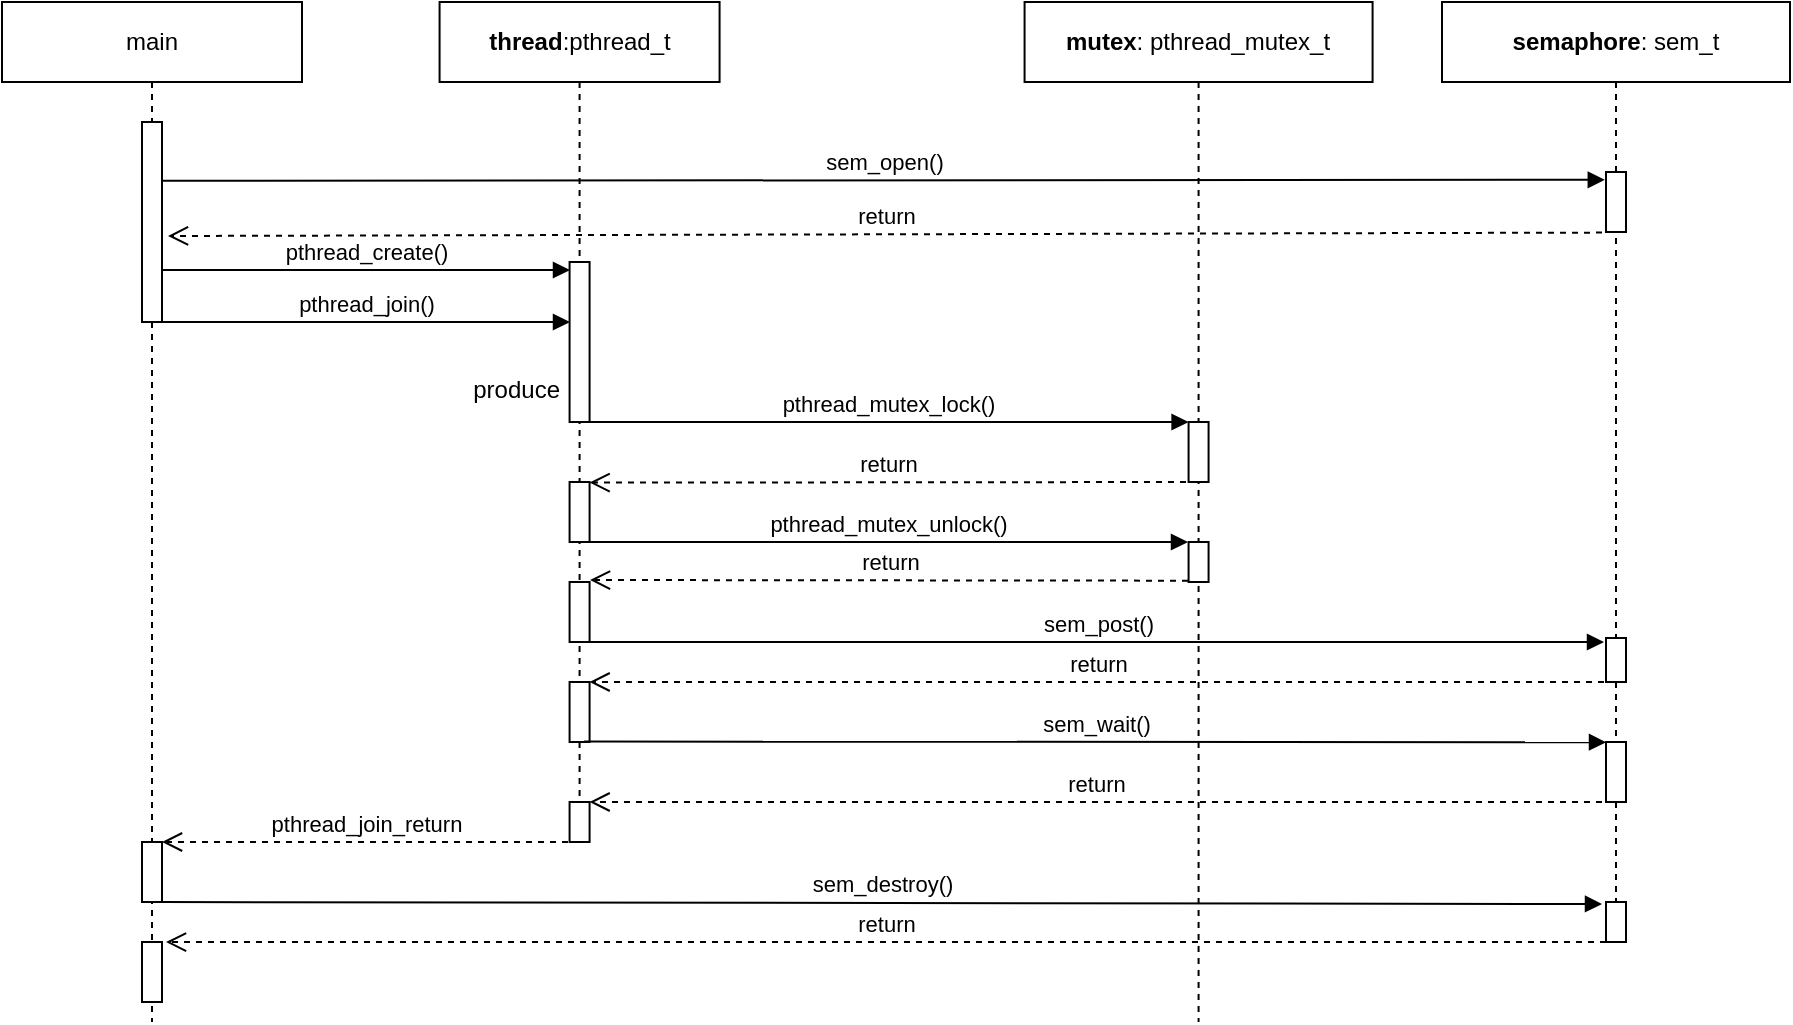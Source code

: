 <mxfile pages="2">
    <diagram id="Nlns8Q_-cHu3iskQtI4c" name="Découverte APIs POSIX">
        <mxGraphModel dx="1391" dy="1605" grid="1" gridSize="10" guides="1" tooltips="1" connect="1" arrows="1" fold="1" page="1" pageScale="1" pageWidth="827" pageHeight="1169" math="0" shadow="0">
            <root>
                <mxCell id="4uVFJ_5hf8hKaI3c01Ca-0"/>
                <mxCell id="4uVFJ_5hf8hKaI3c01Ca-1" parent="4uVFJ_5hf8hKaI3c01Ca-0"/>
                <mxCell id="cIUTH0yGBABqUqhWSvWY-0" value="&lt;b&gt;thread&lt;/b&gt;:pthread_t" style="shape=umlLifeline;perimeter=lifelinePerimeter;whiteSpace=wrap;html=1;container=1;collapsible=0;recursiveResize=0;outlineConnect=0;" parent="4uVFJ_5hf8hKaI3c01Ca-1" vertex="1">
                    <mxGeometry x="-521.21" y="-1120" width="140" height="420" as="geometry"/>
                </mxCell>
                <mxCell id="cIUTH0yGBABqUqhWSvWY-1" value="" style="html=1;points=[];perimeter=orthogonalPerimeter;" parent="cIUTH0yGBABqUqhWSvWY-0" vertex="1">
                    <mxGeometry x="65" y="340" width="10" height="30" as="geometry"/>
                </mxCell>
                <mxCell id="7fsHdLgp7n8wrtmJlDF1-1" value="" style="html=1;points=[];perimeter=orthogonalPerimeter;" parent="cIUTH0yGBABqUqhWSvWY-0" vertex="1">
                    <mxGeometry x="65" y="130" width="10" height="80" as="geometry"/>
                </mxCell>
                <mxCell id="7fsHdLgp7n8wrtmJlDF1-2" value="" style="html=1;points=[];perimeter=orthogonalPerimeter;" parent="cIUTH0yGBABqUqhWSvWY-0" vertex="1">
                    <mxGeometry x="65" y="240" width="10" height="30" as="geometry"/>
                </mxCell>
                <mxCell id="7fsHdLgp7n8wrtmJlDF1-3" value="" style="html=1;points=[];perimeter=orthogonalPerimeter;" parent="cIUTH0yGBABqUqhWSvWY-0" vertex="1">
                    <mxGeometry x="65" y="400" width="10" height="20" as="geometry"/>
                </mxCell>
                <mxCell id="7fsHdLgp7n8wrtmJlDF1-12" value="" style="html=1;points=[];perimeter=orthogonalPerimeter;" parent="cIUTH0yGBABqUqhWSvWY-0" vertex="1">
                    <mxGeometry x="65" y="290" width="10" height="30" as="geometry"/>
                </mxCell>
                <mxCell id="cIUTH0yGBABqUqhWSvWY-2" value="&lt;b&gt;mutex&lt;/b&gt;: pthread_mutex_t" style="shape=umlLifeline;perimeter=lifelinePerimeter;whiteSpace=wrap;html=1;container=1;collapsible=0;recursiveResize=0;outlineConnect=0;" parent="4uVFJ_5hf8hKaI3c01Ca-1" vertex="1">
                    <mxGeometry x="-228.71" y="-1120" width="174" height="510" as="geometry"/>
                </mxCell>
                <mxCell id="cIUTH0yGBABqUqhWSvWY-3" value="" style="html=1;points=[];perimeter=orthogonalPerimeter;" parent="cIUTH0yGBABqUqhWSvWY-2" vertex="1">
                    <mxGeometry x="82" y="210" width="10" height="30" as="geometry"/>
                </mxCell>
                <mxCell id="7fsHdLgp7n8wrtmJlDF1-0" value="" style="html=1;points=[];perimeter=orthogonalPerimeter;" parent="cIUTH0yGBABqUqhWSvWY-2" vertex="1">
                    <mxGeometry x="82" y="270" width="10" height="20" as="geometry"/>
                </mxCell>
                <mxCell id="cIUTH0yGBABqUqhWSvWY-4" value="pthread_mutex_lock()" style="html=1;verticalAlign=bottom;endArrow=block;entryX=0;entryY=0;" parent="4uVFJ_5hf8hKaI3c01Ca-1" target="cIUTH0yGBABqUqhWSvWY-3" edge="1">
                    <mxGeometry relative="1" as="geometry">
                        <mxPoint x="-446.21" y="-910.0" as="sourcePoint"/>
                    </mxGeometry>
                </mxCell>
                <mxCell id="cIUTH0yGBABqUqhWSvWY-5" value="return" style="html=1;verticalAlign=bottom;endArrow=open;dashed=1;endSize=8;" parent="4uVFJ_5hf8hKaI3c01Ca-1" edge="1">
                    <mxGeometry relative="1" as="geometry">
                        <mxPoint x="-446.21" y="-879.69" as="targetPoint"/>
                        <mxPoint x="-148" y="-880" as="sourcePoint"/>
                    </mxGeometry>
                </mxCell>
                <mxCell id="cIUTH0yGBABqUqhWSvWY-6" value="produce" style="text;html=1;align=right;" parent="4uVFJ_5hf8hKaI3c01Ca-1" vertex="1">
                    <mxGeometry x="-540" y="-940" width="80" height="30" as="geometry"/>
                </mxCell>
                <mxCell id="cIUTH0yGBABqUqhWSvWY-7" value="main" style="shape=umlLifeline;perimeter=lifelinePerimeter;whiteSpace=wrap;html=1;container=1;collapsible=0;recursiveResize=0;outlineConnect=0;" parent="4uVFJ_5hf8hKaI3c01Ca-1" vertex="1">
                    <mxGeometry x="-740" y="-1120" width="150" height="510" as="geometry"/>
                </mxCell>
                <mxCell id="cIUTH0yGBABqUqhWSvWY-8" value="" style="html=1;points=[];perimeter=orthogonalPerimeter;" parent="cIUTH0yGBABqUqhWSvWY-7" vertex="1">
                    <mxGeometry x="70" y="60" width="10" height="100" as="geometry"/>
                </mxCell>
                <mxCell id="cIUTH0yGBABqUqhWSvWY-9" value="" style="html=1;points=[];perimeter=orthogonalPerimeter;" parent="cIUTH0yGBABqUqhWSvWY-7" vertex="1">
                    <mxGeometry x="70" y="420" width="10" height="30" as="geometry"/>
                </mxCell>
                <mxCell id="cIUTH0yGBABqUqhWSvWY-10" value="pthread_mutex_unlock()" style="html=1;verticalAlign=bottom;endArrow=block;" parent="4uVFJ_5hf8hKaI3c01Ca-1" edge="1">
                    <mxGeometry relative="1" as="geometry">
                        <mxPoint x="-446.21" y="-850" as="sourcePoint"/>
                        <mxPoint x="-147" y="-850" as="targetPoint"/>
                    </mxGeometry>
                </mxCell>
                <mxCell id="cIUTH0yGBABqUqhWSvWY-11" value="return" style="html=1;verticalAlign=bottom;endArrow=open;dashed=1;endSize=8;exitX=-0.029;exitY=0.967;exitDx=0;exitDy=0;exitPerimeter=0;" parent="4uVFJ_5hf8hKaI3c01Ca-1" source="7fsHdLgp7n8wrtmJlDF1-0" edge="1">
                    <mxGeometry relative="1" as="geometry">
                        <mxPoint x="-446" y="-831" as="targetPoint"/>
                        <mxPoint x="-150.5" y="-835.0" as="sourcePoint"/>
                    </mxGeometry>
                </mxCell>
                <mxCell id="cIUTH0yGBABqUqhWSvWY-12" value="pthread_create()" style="html=1;verticalAlign=bottom;endArrow=block;" parent="4uVFJ_5hf8hKaI3c01Ca-1" edge="1">
                    <mxGeometry relative="1" as="geometry">
                        <mxPoint x="-660" y="-986" as="sourcePoint"/>
                        <mxPoint x="-456" y="-986" as="targetPoint"/>
                    </mxGeometry>
                </mxCell>
                <mxCell id="cIUTH0yGBABqUqhWSvWY-13" value="pthread_join()" style="html=1;verticalAlign=bottom;endArrow=block;" parent="4uVFJ_5hf8hKaI3c01Ca-1" edge="1">
                    <mxGeometry relative="1" as="geometry">
                        <mxPoint x="-660" y="-960" as="sourcePoint"/>
                        <mxPoint x="-456" y="-960" as="targetPoint"/>
                    </mxGeometry>
                </mxCell>
                <mxCell id="cIUTH0yGBABqUqhWSvWY-14" value="pthread_join_return" style="html=1;verticalAlign=bottom;endArrow=open;dashed=1;endSize=8;" parent="4uVFJ_5hf8hKaI3c01Ca-1" target="cIUTH0yGBABqUqhWSvWY-9" edge="1">
                    <mxGeometry relative="1" as="geometry">
                        <mxPoint x="-660" y="-870.0" as="targetPoint"/>
                        <mxPoint x="-457" y="-700" as="sourcePoint"/>
                    </mxGeometry>
                </mxCell>
                <mxCell id="Bjl9yKFlNQ5HPSld5YIy-0" value="&lt;b&gt;semaphore&lt;/b&gt;: sem_t" style="shape=umlLifeline;perimeter=lifelinePerimeter;whiteSpace=wrap;html=1;container=1;collapsible=0;recursiveResize=0;outlineConnect=0;" parent="4uVFJ_5hf8hKaI3c01Ca-1" vertex="1">
                    <mxGeometry x="-20" y="-1120" width="174" height="470" as="geometry"/>
                </mxCell>
                <mxCell id="7fsHdLgp7n8wrtmJlDF1-4" value="" style="html=1;points=[];perimeter=orthogonalPerimeter;" parent="Bjl9yKFlNQ5HPSld5YIy-0" vertex="1">
                    <mxGeometry x="82" y="85" width="10" height="30" as="geometry"/>
                </mxCell>
                <mxCell id="7fsHdLgp7n8wrtmJlDF1-5" value="" style="html=1;points=[];perimeter=orthogonalPerimeter;" parent="Bjl9yKFlNQ5HPSld5YIy-0" vertex="1">
                    <mxGeometry x="82" y="318" width="10" height="22" as="geometry"/>
                </mxCell>
                <mxCell id="7fsHdLgp7n8wrtmJlDF1-6" value="" style="html=1;points=[];perimeter=orthogonalPerimeter;" parent="Bjl9yKFlNQ5HPSld5YIy-0" vertex="1">
                    <mxGeometry x="82" y="370" width="10" height="30" as="geometry"/>
                </mxCell>
                <mxCell id="Bjl9yKFlNQ5HPSld5YIy-3" value="sem_open()" style="html=1;verticalAlign=bottom;endArrow=block;exitX=1.02;exitY=0.294;exitDx=0;exitDy=0;exitPerimeter=0;entryX=-0.06;entryY=-0.003;entryDx=0;entryDy=0;entryPerimeter=0;" parent="4uVFJ_5hf8hKaI3c01Ca-1" source="cIUTH0yGBABqUqhWSvWY-8" edge="1">
                    <mxGeometry relative="1" as="geometry">
                        <mxPoint x="-436.21" y="-940.0" as="sourcePoint"/>
                        <mxPoint x="61.4" y="-1031.11" as="targetPoint"/>
                    </mxGeometry>
                </mxCell>
                <mxCell id="Bjl9yKFlNQ5HPSld5YIy-4" value="sem_post()" style="html=1;verticalAlign=bottom;endArrow=block;" parent="4uVFJ_5hf8hKaI3c01Ca-1" edge="1">
                    <mxGeometry relative="1" as="geometry">
                        <mxPoint x="-446" y="-800" as="sourcePoint"/>
                        <mxPoint x="61" y="-800" as="targetPoint"/>
                    </mxGeometry>
                </mxCell>
                <mxCell id="Bjl9yKFlNQ5HPSld5YIy-5" value="return" style="html=1;verticalAlign=bottom;endArrow=open;dashed=1;endSize=8;" parent="4uVFJ_5hf8hKaI3c01Ca-1" edge="1">
                    <mxGeometry relative="1" as="geometry">
                        <mxPoint x="-446.21" y="-780" as="targetPoint"/>
                        <mxPoint x="61" y="-780" as="sourcePoint"/>
                    </mxGeometry>
                </mxCell>
                <mxCell id="Bjl9yKFlNQ5HPSld5YIy-6" value="sem_wait()" style="html=1;verticalAlign=bottom;endArrow=block;entryX=-0.048;entryY=0.776;entryDx=0;entryDy=0;entryPerimeter=0;exitX=0.726;exitY=0.993;exitDx=0;exitDy=0;exitPerimeter=0;" parent="4uVFJ_5hf8hKaI3c01Ca-1" source="cIUTH0yGBABqUqhWSvWY-1" edge="1">
                    <mxGeometry relative="1" as="geometry">
                        <mxPoint x="-443.52" y="-750" as="sourcePoint"/>
                        <mxPoint x="62.0" y="-749.88" as="targetPoint"/>
                    </mxGeometry>
                </mxCell>
                <mxCell id="Bjl9yKFlNQ5HPSld5YIy-7" value="return" style="html=1;verticalAlign=bottom;endArrow=open;dashed=1;endSize=8;" parent="4uVFJ_5hf8hKaI3c01Ca-1" target="7fsHdLgp7n8wrtmJlDF1-3" edge="1">
                    <mxGeometry relative="1" as="geometry">
                        <mxPoint x="-440" y="-724" as="targetPoint"/>
                        <mxPoint x="60" y="-720" as="sourcePoint"/>
                    </mxGeometry>
                </mxCell>
                <mxCell id="Bjl9yKFlNQ5HPSld5YIy-8" value="sem_destroy()" style="html=1;verticalAlign=bottom;endArrow=block;exitX=0.874;exitY=0.139;exitDx=0;exitDy=0;exitPerimeter=0;" parent="4uVFJ_5hf8hKaI3c01Ca-1" edge="1">
                    <mxGeometry relative="1" as="geometry">
                        <mxPoint x="-660" y="-670" as="sourcePoint"/>
                        <mxPoint x="60" y="-669" as="targetPoint"/>
                    </mxGeometry>
                </mxCell>
                <mxCell id="7fsHdLgp7n8wrtmJlDF1-7" value="" style="html=1;points=[];perimeter=orthogonalPerimeter;" parent="4uVFJ_5hf8hKaI3c01Ca-1" vertex="1">
                    <mxGeometry x="62" y="-670" width="10" height="20" as="geometry"/>
                </mxCell>
                <mxCell id="7fsHdLgp7n8wrtmJlDF1-8" value="return" style="html=1;verticalAlign=bottom;endArrow=open;dashed=1;endSize=8;exitX=-0.2;exitY=1.01;exitDx=0;exitDy=0;exitPerimeter=0;entryX=1.3;entryY=0.57;entryDx=0;entryDy=0;entryPerimeter=0;" parent="4uVFJ_5hf8hKaI3c01Ca-1" source="7fsHdLgp7n8wrtmJlDF1-4" target="cIUTH0yGBABqUqhWSvWY-8" edge="1">
                    <mxGeometry relative="1" as="geometry">
                        <mxPoint x="-660" y="-1009.69" as="targetPoint"/>
                        <mxPoint x="-361.79" y="-1010" as="sourcePoint"/>
                    </mxGeometry>
                </mxCell>
                <mxCell id="7fsHdLgp7n8wrtmJlDF1-10" value="return" style="html=1;verticalAlign=bottom;endArrow=open;dashed=1;endSize=8;exitX=-0.2;exitY=1.01;exitDx=0;exitDy=0;exitPerimeter=0;" parent="4uVFJ_5hf8hKaI3c01Ca-1" edge="1">
                    <mxGeometry relative="1" as="geometry">
                        <mxPoint x="-658" y="-649.99" as="targetPoint"/>
                        <mxPoint x="62" y="-650" as="sourcePoint"/>
                    </mxGeometry>
                </mxCell>
                <mxCell id="7fsHdLgp7n8wrtmJlDF1-11" value="" style="html=1;points=[];perimeter=orthogonalPerimeter;" parent="4uVFJ_5hf8hKaI3c01Ca-1" vertex="1">
                    <mxGeometry x="-670" y="-650" width="10" height="30" as="geometry"/>
                </mxCell>
            </root>
        </mxGraphModel>
    </diagram>
    <diagram id="yeaqu1F34kHPNHF6mssP" name="Exercice Principal">
        <mxGraphModel dx="2264" dy="1536" grid="1" gridSize="10" guides="1" tooltips="1" connect="1" arrows="1" fold="1" page="1" pageScale="1" pageWidth="850" pageHeight="1100" math="0" shadow="0">
            <root>
                <mxCell id="0"/>
                <mxCell id="1" parent="0"/>
                <mxCell id="nDVz6QAk0CL7eOiTC_jA-3" value="" style="edgeStyle=orthogonalEdgeStyle;rounded=0;orthogonalLoop=1;jettySize=auto;html=1;" parent="1" source="fEL-3-x19ATJo7vxv6HR-24" target="nDVz6QAk0CL7eOiTC_jA-1" edge="1">
                    <mxGeometry relative="1" as="geometry">
                        <Array as="points">
                            <mxPoint x="-230" y="-182"/>
                            <mxPoint x="-230" y="-137"/>
                        </Array>
                    </mxGeometry>
                </mxCell>
                <mxCell id="fEL-3-x19ATJo7vxv6HR-24" value="&lt;p style=&quot;margin: 0px ; margin-top: 4px ; text-align: center&quot;&gt;&lt;b&gt;MessageAdder&lt;/b&gt;&lt;/p&gt;&lt;hr size=&quot;1&quot;&gt;&lt;p style=&quot;margin: 0px ; margin-left: 4px&quot;&gt;- consumer: pthread_t&lt;/p&gt;&lt;p style=&quot;margin: 0px ; margin-left: 4px&quot;&gt;- currentSum: MSG_BLOCK&lt;br style=&quot;padding: 0px ; margin: 0px&quot;&gt;- consumedCount: Integer&lt;/p&gt;&lt;hr size=&quot;1&quot;&gt;&lt;p style=&quot;margin: 0px ; margin-left: 4px&quot;&gt;- sum()&lt;/p&gt;&lt;p style=&quot;margin: 0px ; margin-left: 4px&quot;&gt;&lt;span&gt;+ messageAdderInit()&lt;/span&gt;&lt;br&gt;&lt;/p&gt;&lt;p style=&quot;margin: 0px ; margin-left: 4px&quot;&gt;+ messageAdderJoin()&lt;br&gt;&lt;/p&gt;" style="verticalAlign=top;align=left;overflow=fill;fontSize=12;fontFamily=Helvetica;html=1;shadow=0;" parent="1" vertex="1">
                    <mxGeometry x="-438.71" y="-255" width="198.71" height="145" as="geometry"/>
                </mxCell>
                <mxCell id="fEL-3-x19ATJo7vxv6HR-27" value="&lt;p style=&quot;margin: 0px ; margin-top: 4px ; text-align: center&quot;&gt;&lt;b&gt;MultitaskingAccumulator&lt;/b&gt;&lt;/p&gt;&lt;hr size=&quot;1&quot;&gt;&lt;p style=&quot;margin: 0px ; margin-left: 4px&quot;&gt;+ main()&lt;/p&gt;" style="verticalAlign=top;align=left;overflow=fill;fontSize=12;fontFamily=Helvetica;html=1;shadow=0;" parent="1" vertex="1">
                    <mxGeometry x="-658.71" y="-385" width="160" height="140" as="geometry"/>
                </mxCell>
                <mxCell id="fEL-3-x19ATJo7vxv6HR-35" value="1" style="endArrow=open;html=1;endSize=12;startArrow=diamondThin;startSize=14;startFill=1;edgeStyle=orthogonalEdgeStyle;align=left;verticalAlign=bottom;fillColor=#000000;entryX=0;entryY=0.25;entryDx=0;entryDy=0;exitX=1;exitY=0.5;exitDx=0;exitDy=0;" parent="1" source="fEL-3-x19ATJo7vxv6HR-27" target="fEL-3-x19ATJo7vxv6HR-54" edge="1">
                    <mxGeometry x="-1" y="3" relative="1" as="geometry">
                        <mxPoint x="-638.71" y="-185" as="sourcePoint"/>
                        <mxPoint x="-478.71" y="-185" as="targetPoint"/>
                    </mxGeometry>
                </mxCell>
                <mxCell id="fEL-3-x19ATJo7vxv6HR-39" value="1" style="endArrow=open;html=1;endSize=12;startArrow=diamondThin;startSize=14;startFill=1;edgeStyle=orthogonalEdgeStyle;align=left;verticalAlign=bottom;fillColor=#000000;exitX=1;exitY=0.75;exitDx=0;exitDy=0;" parent="1" source="fEL-3-x19ATJo7vxv6HR-27" target="fEL-3-x19ATJo7vxv6HR-24" edge="1">
                    <mxGeometry x="-1" y="3" relative="1" as="geometry">
                        <mxPoint x="-488.71" y="-305" as="sourcePoint"/>
                        <mxPoint x="-428.71" y="-342" as="targetPoint"/>
                    </mxGeometry>
                </mxCell>
                <mxCell id="fEL-3-x19ATJo7vxv6HR-54" value="&lt;p style=&quot;margin: 0px ; margin-top: 4px ; text-align: center&quot;&gt;&lt;b&gt;AcquisitionManager&lt;/b&gt;&lt;/p&gt;&lt;hr size=&quot;1&quot;&gt;&lt;p style=&quot;margin: 0px ; margin-left: 4px&quot;&gt;- producers[4]: pthread_t&lt;/p&gt;&lt;p style=&quot;margin: 0px ; margin-left: 4px&quot;&gt;- m1: pthread_mutex_t&lt;/p&gt;&lt;p style=&quot;margin: 0px ; margin-left: 4px&quot;&gt;- producedCount: Integer&lt;/p&gt;&lt;p style=&quot;margin: 0px ; margin-left: 4px&quot;&gt;&lt;br&gt;&lt;/p&gt;&lt;hr size=&quot;1&quot;&gt;&lt;p style=&quot;margin: 0px ; margin-left: 4px&quot;&gt;- produce()&lt;/p&gt;&amp;nbsp;+ acquisitionManagerInit()&lt;br&gt;&lt;p style=&quot;margin: 0px ; margin-left: 4px&quot;&gt;+ acquisitionManagerJoin()&lt;/p&gt;" style="verticalAlign=top;align=left;overflow=fill;fontSize=12;fontFamily=Helvetica;html=1;shadow=0;" parent="1" vertex="1">
                    <mxGeometry x="-438.71" y="-435" width="205" height="170" as="geometry"/>
                </mxCell>
                <mxCell id="fEL-3-x19ATJo7vxv6HR-64" value="1" style="endArrow=open;html=1;endSize=12;startArrow=diamondThin;startSize=14;startFill=1;edgeStyle=orthogonalEdgeStyle;align=left;verticalAlign=bottom;fillColor=#000000;exitX=0.75;exitY=1;exitDx=0;exitDy=0;entryX=0;entryY=0.5;entryDx=0;entryDy=0;" parent="1" source="fEL-3-x19ATJo7vxv6HR-27" target="fEL-3-x19ATJo7vxv6HR-65" edge="1">
                    <mxGeometry x="0.452" y="190" relative="1" as="geometry">
                        <mxPoint x="-488.71" y="-270" as="sourcePoint"/>
                        <mxPoint x="-428.71" y="-195" as="targetPoint"/>
                        <mxPoint as="offset"/>
                    </mxGeometry>
                </mxCell>
                <mxCell id="fEL-3-x19ATJo7vxv6HR-65" value="&lt;p style=&quot;margin: 0px ; margin-top: 4px ; text-align: center&quot;&gt;&lt;b&gt;DisplayManager&lt;/b&gt;&lt;/p&gt;&lt;hr size=&quot;1&quot;&gt;&lt;p style=&quot;margin: 0px ; margin-left: 4px&quot;&gt;display: pthread_t&lt;/p&gt;&lt;hr size=&quot;1&quot;&gt;&lt;p style=&quot;margin: 0px ; margin-left: 4px&quot;&gt;- display()&lt;/p&gt;&lt;p style=&quot;margin: 0px ; margin-left: 4px&quot;&gt;+ displayManagerInit()&lt;/p&gt;&lt;p style=&quot;margin: 0px ; margin-left: 4px&quot;&gt;+ displayManagerJoin()&lt;br&gt;&lt;/p&gt;" style="verticalAlign=top;align=left;overflow=fill;fontSize=12;fontFamily=Helvetica;html=1;shadow=0;" parent="1" vertex="1">
                    <mxGeometry x="-438.71" y="-70" width="160" height="140" as="geometry"/>
                </mxCell>
                <mxCell id="fEL-3-x19ATJo7vxv6HR-66" value="«dataType»&lt;br&gt;&lt;b&gt;MSG_BLOCK&lt;/b&gt;" style="html=1;shadow=0;" parent="1" vertex="1">
                    <mxGeometry x="-660" y="-195" width="110" height="50" as="geometry"/>
                </mxCell>
                <mxCell id="pLuQ7xj04wKehVz2EtiJ-8" value="&lt;b&gt;MultitaskingAccumulator&lt;/b&gt;" style="html=1;" parent="1" vertex="1">
                    <mxGeometry x="-1260" y="-215" width="200" height="90" as="geometry"/>
                </mxCell>
                <mxCell id="pLuQ7xj04wKehVz2EtiJ-9" value="" style="shape=component;jettyWidth=8;jettyHeight=4;" parent="pLuQ7xj04wKehVz2EtiJ-8" vertex="1">
                    <mxGeometry x="1" width="20" height="20" relative="1" as="geometry">
                        <mxPoint x="-27" y="7" as="offset"/>
                    </mxGeometry>
                </mxCell>
                <mxCell id="pLuQ7xj04wKehVz2EtiJ-10" value="&lt;span style=&quot;text-align: left&quot;&gt;Display&lt;/span&gt;" style="html=1;" parent="1" vertex="1">
                    <mxGeometry x="-980" y="-215" width="180" height="90" as="geometry"/>
                </mxCell>
                <mxCell id="pLuQ7xj04wKehVz2EtiJ-11" value="" style="shape=component;jettyWidth=8;jettyHeight=4;" parent="pLuQ7xj04wKehVz2EtiJ-10" vertex="1">
                    <mxGeometry x="1" width="20" height="20" relative="1" as="geometry">
                        <mxPoint x="-27" y="7" as="offset"/>
                    </mxGeometry>
                </mxCell>
                <mxCell id="pLuQ7xj04wKehVz2EtiJ-12" value="&lt;div style=&quot;text-align: left&quot;&gt;&lt;span&gt;SensorManager&lt;/span&gt;&lt;/div&gt;" style="html=1;" parent="1" vertex="1">
                    <mxGeometry x="-1520" y="-215" width="180" height="90" as="geometry"/>
                </mxCell>
                <mxCell id="pLuQ7xj04wKehVz2EtiJ-13" value="" style="shape=component;jettyWidth=8;jettyHeight=4;" parent="pLuQ7xj04wKehVz2EtiJ-12" vertex="1">
                    <mxGeometry x="1" width="20" height="20" relative="1" as="geometry">
                        <mxPoint x="-27" y="7" as="offset"/>
                    </mxGeometry>
                </mxCell>
                <mxCell id="pLuQ7xj04wKehVz2EtiJ-14" value="" style="rounded=0;orthogonalLoop=1;jettySize=auto;html=1;endArrow=none;endFill=0;" parent="1" source="pLuQ7xj04wKehVz2EtiJ-12" target="pLuQ7xj04wKehVz2EtiJ-16" edge="1">
                    <mxGeometry relative="1" as="geometry">
                        <mxPoint x="-1270" y="-150" as="sourcePoint"/>
                    </mxGeometry>
                </mxCell>
                <mxCell id="pLuQ7xj04wKehVz2EtiJ-15" value="" style="rounded=0;orthogonalLoop=1;jettySize=auto;html=1;endArrow=halfCircle;endFill=0;entryX=0.5;entryY=0.5;entryDx=0;entryDy=0;endSize=6;strokeWidth=1;" parent="1" source="pLuQ7xj04wKehVz2EtiJ-8" target="pLuQ7xj04wKehVz2EtiJ-16" edge="1">
                    <mxGeometry relative="1" as="geometry">
                        <mxPoint x="-1250" y="-170" as="sourcePoint"/>
                    </mxGeometry>
                </mxCell>
                <mxCell id="pLuQ7xj04wKehVz2EtiJ-16" value="" style="ellipse;whiteSpace=wrap;html=1;fontFamily=Helvetica;fontSize=12;fontColor=#000000;align=center;strokeColor=#000000;fillColor=#ffffff;points=[];aspect=fixed;resizable=0;" parent="1" vertex="1">
                    <mxGeometry x="-1307" y="-175" width="10" height="10" as="geometry"/>
                </mxCell>
                <mxCell id="pLuQ7xj04wKehVz2EtiJ-18" value="" style="rounded=0;orthogonalLoop=1;jettySize=auto;html=1;endArrow=none;endFill=0;exitX=0;exitY=0.5;exitDx=0;exitDy=0;" parent="1" source="pLuQ7xj04wKehVz2EtiJ-10" target="pLuQ7xj04wKehVz2EtiJ-20" edge="1">
                    <mxGeometry relative="1" as="geometry">
                        <mxPoint x="-1050" y="-170" as="sourcePoint"/>
                    </mxGeometry>
                </mxCell>
                <mxCell id="pLuQ7xj04wKehVz2EtiJ-20" value="" style="ellipse;whiteSpace=wrap;html=1;fontFamily=Helvetica;fontSize=12;fontColor=#000000;align=center;strokeColor=#000000;fillColor=#ffffff;points=[];aspect=fixed;resizable=0;direction=north;" parent="1" vertex="1">
                    <mxGeometry x="-1026" y="-175" width="10" height="10" as="geometry"/>
                </mxCell>
                <mxCell id="pLuQ7xj04wKehVz2EtiJ-21" value="" style="rounded=0;orthogonalLoop=1;jettySize=auto;html=1;endArrow=halfCircle;endFill=0;entryX=0.5;entryY=0.5;entryDx=0;entryDy=0;endSize=6;strokeWidth=1;exitX=1;exitY=0.5;exitDx=0;exitDy=0;" parent="1" source="pLuQ7xj04wKehVz2EtiJ-8" target="pLuQ7xj04wKehVz2EtiJ-20" edge="1">
                    <mxGeometry relative="1" as="geometry">
                        <mxPoint x="-1080" y="-170" as="sourcePoint"/>
                        <mxPoint x="-1010" y="-170" as="targetPoint"/>
                        <Array as="points"/>
                    </mxGeometry>
                </mxCell>
                <mxCell id="pLuQ7xj04wKehVz2EtiJ-25" value="Text" style="text;html=1;align=center;verticalAlign=middle;resizable=0;points=[];;autosize=1;" parent="1" vertex="1">
                    <mxGeometry x="-1327" y="-28" width="40" height="20" as="geometry"/>
                </mxCell>
                <mxCell id="pLuQ7xj04wKehVz2EtiJ-26" value="&lt;p style=&quot;margin: 0px ; margin-top: 4px ; text-align: center&quot;&gt;«interface»&lt;br&gt;&lt;b&gt;ISensor&lt;/b&gt;&lt;/p&gt;&lt;hr size=&quot;1&quot;&gt;&lt;p style=&quot;margin: 0px ; margin-left: 4px&quot;&gt;&lt;br&gt;&lt;/p&gt;&lt;hr size=&quot;1&quot;&gt;&lt;p style=&quot;margin: 0px ; margin-left: 4px&quot;&gt;+ getInput(int i): MSG_BLOCK&lt;br&gt;&lt;/p&gt;" style="verticalAlign=top;align=left;overflow=fill;fontSize=12;fontFamily=Helvetica;html=1;" parent="1" vertex="1">
                    <mxGeometry x="-1397" y="-105" width="190" height="135" as="geometry"/>
                </mxCell>
                <mxCell id="pLuQ7xj04wKehVz2EtiJ-27" value="ISensor" style="text;html=1;align=center;" parent="1" vertex="1">
                    <mxGeometry x="-1337" y="-165" width="70" height="30" as="geometry"/>
                </mxCell>
                <mxCell id="pLuQ7xj04wKehVz2EtiJ-28" value="&lt;p style=&quot;margin: 0px ; margin-top: 4px ; text-align: center&quot;&gt;«interface»&lt;br&gt;&lt;b&gt;IDisplay&lt;/b&gt;&lt;/p&gt;&lt;hr size=&quot;1&quot;&gt;&lt;p style=&quot;margin: 0px ; margin-left: 4px&quot;&gt;&lt;br&gt;&lt;/p&gt;&lt;hr size=&quot;1&quot;&gt;&lt;p style=&quot;margin: 0px ; margin-left: 4px&quot;&gt;+ messageDisplay(MSG_BLOCK mBlock)&lt;br&gt;&lt;/p&gt;&lt;p style=&quot;margin: 0px ; margin-left: 4px&quot;&gt;+ print(Integer producedCount, Integer consumedCount)&lt;/p&gt;" style="verticalAlign=top;align=left;overflow=fill;fontSize=12;fontFamily=Helvetica;html=1;" parent="1" vertex="1">
                    <mxGeometry x="-1125" y="-105" width="325" height="135" as="geometry"/>
                </mxCell>
                <mxCell id="pLuQ7xj04wKehVz2EtiJ-31" value="«dataType»&lt;br&gt;&lt;b&gt;MSG_BLOCK&lt;/b&gt;" style="html=1;shadow=0;" parent="1" vertex="1">
                    <mxGeometry x="-1520" y="-105" width="110" height="50" as="geometry"/>
                </mxCell>
                <mxCell id="pLuQ7xj04wKehVz2EtiJ-34" value="IDisplay" style="text;html=1;align=center;" parent="1" vertex="1">
                    <mxGeometry x="-1056" y="-165" width="70" height="30" as="geometry"/>
                </mxCell>
                <mxCell id="pLuQ7xj04wKehVz2EtiJ-39" value="&lt;b&gt;MultitaskingAccumulator&lt;/b&gt;" style="html=1;verticalAlign=top;" parent="1" vertex="1">
                    <mxGeometry x="-1474" y="-795" width="720" height="440" as="geometry"/>
                </mxCell>
                <mxCell id="pLuQ7xj04wKehVz2EtiJ-40" value="" style="shape=component;jettyWidth=8;jettyHeight=4;" parent="pLuQ7xj04wKehVz2EtiJ-39" vertex="1">
                    <mxGeometry x="1" width="20" height="20" relative="1" as="geometry">
                        <mxPoint x="-27" y="7" as="offset"/>
                    </mxGeometry>
                </mxCell>
                <mxCell id="pLuQ7xj04wKehVz2EtiJ-41" value="&lt;span style=&quot;text-align: left&quot;&gt;MessageAdder&lt;/span&gt;" style="html=1;" parent="pLuQ7xj04wKehVz2EtiJ-39" vertex="1">
                    <mxGeometry x="305" y="100" width="110" height="80" as="geometry"/>
                </mxCell>
                <mxCell id="pLuQ7xj04wKehVz2EtiJ-42" value="" style="shape=component;jettyWidth=8;jettyHeight=4;" parent="pLuQ7xj04wKehVz2EtiJ-41" vertex="1">
                    <mxGeometry x="1" width="20" height="20" relative="1" as="geometry">
                        <mxPoint x="-27" y="7" as="offset"/>
                    </mxGeometry>
                </mxCell>
                <mxCell id="pLuQ7xj04wKehVz2EtiJ-43" value="&lt;span style=&quot;text-align: left&quot;&gt;DisplayManager&lt;/span&gt;" style="html=1;" parent="pLuQ7xj04wKehVz2EtiJ-39" vertex="1">
                    <mxGeometry x="530" y="100" width="160" height="80" as="geometry"/>
                </mxCell>
                <mxCell id="pLuQ7xj04wKehVz2EtiJ-44" value="" style="shape=component;jettyWidth=8;jettyHeight=4;" parent="pLuQ7xj04wKehVz2EtiJ-43" vertex="1">
                    <mxGeometry x="1" width="20" height="20" relative="1" as="geometry">
                        <mxPoint x="-27" y="7" as="offset"/>
                    </mxGeometry>
                </mxCell>
                <mxCell id="pLuQ7xj04wKehVz2EtiJ-45" value="&lt;div style=&quot;text-align: left&quot;&gt;AcquisitionManager&lt;br&gt;&lt;/div&gt;" style="html=1;" parent="pLuQ7xj04wKehVz2EtiJ-39" vertex="1">
                    <mxGeometry x="30" y="100" width="160" height="80" as="geometry"/>
                </mxCell>
                <mxCell id="pLuQ7xj04wKehVz2EtiJ-46" value="" style="shape=component;jettyWidth=8;jettyHeight=4;" parent="pLuQ7xj04wKehVz2EtiJ-45" vertex="1">
                    <mxGeometry x="1" width="20" height="20" relative="1" as="geometry">
                        <mxPoint x="-27" y="7" as="offset"/>
                    </mxGeometry>
                </mxCell>
                <mxCell id="pLuQ7xj04wKehVz2EtiJ-47" value="" style="rounded=0;orthogonalLoop=1;jettySize=auto;html=1;endArrow=none;endFill=0;" parent="pLuQ7xj04wKehVz2EtiJ-39" source="pLuQ7xj04wKehVz2EtiJ-45" target="pLuQ7xj04wKehVz2EtiJ-49" edge="1">
                    <mxGeometry relative="1" as="geometry">
                        <mxPoint x="165.246" y="225" as="sourcePoint"/>
                    </mxGeometry>
                </mxCell>
                <mxCell id="pLuQ7xj04wKehVz2EtiJ-48" value="" style="rounded=0;orthogonalLoop=1;jettySize=auto;html=1;endArrow=halfCircle;endFill=0;entryX=0.5;entryY=0.5;entryDx=0;entryDy=0;endSize=6;strokeWidth=1;" parent="pLuQ7xj04wKehVz2EtiJ-39" source="pLuQ7xj04wKehVz2EtiJ-41" target="pLuQ7xj04wKehVz2EtiJ-49" edge="1">
                    <mxGeometry relative="1" as="geometry">
                        <mxPoint x="188.852" y="205" as="sourcePoint"/>
                    </mxGeometry>
                </mxCell>
                <mxCell id="pLuQ7xj04wKehVz2EtiJ-49" value="" style="ellipse;whiteSpace=wrap;html=1;fontFamily=Helvetica;fontSize=12;fontColor=#000000;align=center;strokeColor=#000000;fillColor=#ffffff;points=[];aspect=fixed;resizable=0;" parent="pLuQ7xj04wKehVz2EtiJ-39" vertex="1">
                    <mxGeometry x="240" y="135" width="10" height="10" as="geometry"/>
                </mxCell>
                <mxCell id="pLuQ7xj04wKehVz2EtiJ-50" value="" style="rounded=0;orthogonalLoop=1;jettySize=auto;html=1;endArrow=none;endFill=0;" parent="pLuQ7xj04wKehVz2EtiJ-39" source="pLuQ7xj04wKehVz2EtiJ-41" target="pLuQ7xj04wKehVz2EtiJ-51" edge="1">
                    <mxGeometry relative="1" as="geometry">
                        <mxPoint x="424.918" y="205" as="sourcePoint"/>
                    </mxGeometry>
                </mxCell>
                <mxCell id="pLuQ7xj04wKehVz2EtiJ-51" value="" style="ellipse;whiteSpace=wrap;html=1;fontFamily=Helvetica;fontSize=12;fontColor=#000000;align=center;strokeColor=#000000;fillColor=#ffffff;points=[];aspect=fixed;resizable=0;direction=north;" parent="pLuQ7xj04wKehVz2EtiJ-39" vertex="1">
                    <mxGeometry x="465" y="135" width="10" height="10" as="geometry"/>
                </mxCell>
                <mxCell id="pLuQ7xj04wKehVz2EtiJ-52" value="" style="rounded=0;orthogonalLoop=1;jettySize=auto;html=1;endArrow=halfCircle;endFill=0;endSize=6;strokeWidth=1;exitX=0;exitY=0.5;exitDx=0;exitDy=0;" parent="pLuQ7xj04wKehVz2EtiJ-39" source="pLuQ7xj04wKehVz2EtiJ-43" edge="1">
                    <mxGeometry relative="1" as="geometry">
                        <mxPoint x="419" y="140" as="sourcePoint"/>
                        <mxPoint x="470" y="140" as="targetPoint"/>
                        <Array as="points"/>
                    </mxGeometry>
                </mxCell>
                <mxCell id="pLuQ7xj04wKehVz2EtiJ-101" value="" style="rounded=0;orthogonalLoop=1;jettySize=auto;html=1;endArrow=none;endFill=0;exitX=1;exitY=0.75;exitDx=0;exitDy=0;" parent="pLuQ7xj04wKehVz2EtiJ-39" source="pLuQ7xj04wKehVz2EtiJ-45" target="pLuQ7xj04wKehVz2EtiJ-102" edge="1">
                    <mxGeometry relative="1" as="geometry">
                        <mxPoint x="400" y="225" as="sourcePoint"/>
                        <Array as="points">
                            <mxPoint x="260" y="223"/>
                        </Array>
                    </mxGeometry>
                </mxCell>
                <mxCell id="pLuQ7xj04wKehVz2EtiJ-102" value="" style="ellipse;whiteSpace=wrap;html=1;fontFamily=Helvetica;fontSize=12;fontColor=#000000;align=center;strokeColor=#000000;fillColor=#ffffff;points=[];aspect=fixed;resizable=0;direction=north;" parent="pLuQ7xj04wKehVz2EtiJ-39" vertex="1">
                    <mxGeometry x="354" y="220" width="10" height="10" as="geometry"/>
                </mxCell>
                <mxCell id="pLuQ7xj04wKehVz2EtiJ-103" value="" style="rounded=0;orthogonalLoop=1;jettySize=auto;html=1;endArrow=halfCircle;endFill=0;endSize=6;strokeWidth=1;exitX=0;exitY=0.75;exitDx=0;exitDy=0;" parent="pLuQ7xj04wKehVz2EtiJ-39" source="pLuQ7xj04wKehVz2EtiJ-43" edge="1">
                    <mxGeometry relative="1" as="geometry">
                        <mxPoint x="320" y="225" as="sourcePoint"/>
                        <mxPoint x="360" y="225" as="targetPoint"/>
                        <Array as="points">
                            <mxPoint x="460" y="225"/>
                        </Array>
                    </mxGeometry>
                </mxCell>
                <mxCell id="pLuQ7xj04wKehVz2EtiJ-104" value="IAcquisitionManager" style="text;html=1;align=center;" parent="pLuQ7xj04wKehVz2EtiJ-39" vertex="1">
                    <mxGeometry x="324" y="230" width="70" height="30" as="geometry"/>
                </mxCell>
                <mxCell id="pLuQ7xj04wKehVz2EtiJ-110" value="«interface»&#10;IAcquisitionManager" style="swimlane;fontStyle=1;align=center;verticalAlign=top;childLayout=stackLayout;horizontal=1;startSize=40;horizontalStack=0;resizeParent=1;resizeParentMax=0;resizeLast=0;collapsible=1;marginBottom=0;shadow=0;" parent="pLuQ7xj04wKehVz2EtiJ-39" vertex="1">
                    <mxGeometry x="80" y="260" width="190" height="80" as="geometry"/>
                </mxCell>
                <mxCell id="pLuQ7xj04wKehVz2EtiJ-111" value="+ getProducedCount(): Integer&#10;+ getMessage(): MSG_BLOCK&#10; &#10;&#10;&#10;" style="text;strokeColor=none;fillColor=none;align=left;verticalAlign=top;spacingLeft=4;spacingRight=4;overflow=hidden;rotatable=0;points=[[0,0.5],[1,0.5]];portConstraint=eastwest;" parent="pLuQ7xj04wKehVz2EtiJ-110" vertex="1">
                    <mxGeometry y="40" width="190" height="40" as="geometry"/>
                </mxCell>
                <mxCell id="pLuQ7xj04wKehVz2EtiJ-113" value="«interface»&#10;IMessageAdder" style="swimlane;fontStyle=1;align=center;verticalAlign=top;childLayout=stackLayout;horizontal=1;startSize=38;horizontalStack=0;resizeParent=1;resizeParentMax=0;resizeLast=0;collapsible=1;marginBottom=0;shadow=0;" parent="pLuQ7xj04wKehVz2EtiJ-39" vertex="1">
                    <mxGeometry x="480" y="257" width="200" height="78" as="geometry"/>
                </mxCell>
                <mxCell id="pLuQ7xj04wKehVz2EtiJ-114" value="+ getCurrentSum(): MSG_BLOCK&#10;+ getConsumedCount(): Integer&#10;&#10;" style="text;strokeColor=none;fillColor=none;align=left;verticalAlign=top;spacingLeft=4;spacingRight=4;overflow=hidden;rotatable=0;points=[[0,0.5],[1,0.5]];portConstraint=eastwest;" parent="pLuQ7xj04wKehVz2EtiJ-113" vertex="1">
                    <mxGeometry y="38" width="200" height="40" as="geometry"/>
                </mxCell>
                <mxCell id="pLuQ7xj04wKehVz2EtiJ-116" value="IAcquisitionManager" style="text;html=1;align=center;" parent="pLuQ7xj04wKehVz2EtiJ-39" vertex="1">
                    <mxGeometry x="190" y="105" width="110" height="30" as="geometry"/>
                </mxCell>
                <mxCell id="pLuQ7xj04wKehVz2EtiJ-117" value="IMessageAdder" style="text;html=1;align=center;" parent="pLuQ7xj04wKehVz2EtiJ-39" vertex="1">
                    <mxGeometry x="435" y="105" width="70" height="30" as="geometry"/>
                </mxCell>
                <mxCell id="pLuQ7xj04wKehVz2EtiJ-122" value="«dataType»&lt;br&gt;&lt;b&gt;MSG_BLOCK&lt;/b&gt;" style="html=1;shadow=0;" parent="pLuQ7xj04wKehVz2EtiJ-39" vertex="1">
                    <mxGeometry x="530" y="350" width="110" height="50" as="geometry"/>
                </mxCell>
                <mxCell id="pLuQ7xj04wKehVz2EtiJ-56" value="" style="rounded=0;orthogonalLoop=1;jettySize=auto;html=1;endArrow=halfCircle;endFill=0;endSize=6;strokeWidth=1;exitX=0;exitY=0.5;exitDx=0;exitDy=0;" parent="1" source="pLuQ7xj04wKehVz2EtiJ-45" edge="1">
                    <mxGeometry relative="1" as="geometry">
                        <mxPoint x="-1423" y="-490" as="sourcePoint"/>
                        <mxPoint x="-1530" y="-655" as="targetPoint"/>
                    </mxGeometry>
                </mxCell>
                <mxCell id="pLuQ7xj04wKehVz2EtiJ-58" value="ISensor" style="text;html=1;align=center;" parent="1" vertex="1">
                    <mxGeometry x="-1560" y="-645" width="70" height="30" as="geometry"/>
                </mxCell>
                <mxCell id="pLuQ7xj04wKehVz2EtiJ-62" value="" style="rounded=0;orthogonalLoop=1;jettySize=auto;html=1;endArrow=halfCircle;endFill=0;endSize=6;strokeWidth=1;exitX=1;exitY=0.5;exitDx=0;exitDy=0;" parent="1" source="pLuQ7xj04wKehVz2EtiJ-43" edge="1">
                    <mxGeometry relative="1" as="geometry">
                        <mxPoint x="-850" y="60" as="sourcePoint"/>
                        <mxPoint x="-710" y="-655" as="targetPoint"/>
                        <Array as="points"/>
                    </mxGeometry>
                </mxCell>
                <mxCell id="pLuQ7xj04wKehVz2EtiJ-54" value="IDisplay" style="text;html=1;align=center;" parent="1" vertex="1">
                    <mxGeometry x="-741.334" y="-645" width="82.623" height="30" as="geometry"/>
                </mxCell>
                <mxCell id="pLuQ7xj04wKehVz2EtiJ-148" value="«interface»&#10;IAcquisitionManager" style="swimlane;fontStyle=1;align=center;verticalAlign=top;childLayout=stackLayout;horizontal=1;startSize=40;horizontalStack=0;resizeParent=1;resizeParentMax=0;resizeLast=0;collapsible=1;marginBottom=0;shadow=0;" parent="1" vertex="1">
                    <mxGeometry x="-160" y="-435" width="180" height="100" as="geometry"/>
                </mxCell>
                <mxCell id="pLuQ7xj04wKehVz2EtiJ-149" value="+ getProducedCount(): Integer&#10;+ getMessage():MSG_BLOCK&#10;&#10;&#10;&#10;" style="text;strokeColor=none;fillColor=none;align=left;verticalAlign=top;spacingLeft=4;spacingRight=4;overflow=hidden;rotatable=0;points=[[0,0.5],[1,0.5]];portConstraint=eastwest;" parent="pLuQ7xj04wKehVz2EtiJ-148" vertex="1">
                    <mxGeometry y="40" width="180" height="60" as="geometry"/>
                </mxCell>
                <mxCell id="pLuQ7xj04wKehVz2EtiJ-150" value="«interface»&#10;IMessageAdder" style="swimlane;fontStyle=1;align=center;verticalAlign=top;childLayout=stackLayout;horizontal=1;startSize=38;horizontalStack=0;resizeParent=1;resizeParentMax=0;resizeLast=0;collapsible=1;marginBottom=0;shadow=0;" parent="1" vertex="1">
                    <mxGeometry x="-40" y="-255" width="220" height="98" as="geometry"/>
                </mxCell>
                <mxCell id="fXRlClugTOTBc5S8y01M-6" value="+ getCurrentSum(): MSG_BLOCK&#10;+ getConsumedCount(): Integer" style="text;strokeColor=none;fillColor=none;align=left;verticalAlign=top;spacingLeft=4;spacingRight=4;overflow=hidden;rotatable=0;points=[[0,0.5],[1,0.5]];portConstraint=eastwest;" parent="pLuQ7xj04wKehVz2EtiJ-150" vertex="1">
                    <mxGeometry y="38" width="220" height="60" as="geometry"/>
                </mxCell>
                <mxCell id="pLuQ7xj04wKehVz2EtiJ-153" value="" style="endArrow=block;dashed=1;endFill=0;endSize=12;html=1;entryX=0;entryY=0.5;entryDx=0;entryDy=0;exitX=1;exitY=0.5;exitDx=0;exitDy=0;" parent="1" source="fEL-3-x19ATJo7vxv6HR-54" target="pLuQ7xj04wKehVz2EtiJ-149" edge="1">
                    <mxGeometry width="160" relative="1" as="geometry">
                        <mxPoint x="-350" y="85" as="sourcePoint"/>
                        <mxPoint x="-190" y="85" as="targetPoint"/>
                    </mxGeometry>
                </mxCell>
                <mxCell id="Lbqkt2lzDJ4rxtl4HgO9-1" value="Implement" style="text;html=1;align=center;verticalAlign=middle;resizable=0;points=[];;labelBackgroundColor=#ffffff;" parent="pLuQ7xj04wKehVz2EtiJ-153" vertex="1" connectable="0">
                    <mxGeometry x="-0.009" y="1" relative="1" as="geometry">
                        <mxPoint x="0.94" y="-26.64" as="offset"/>
                    </mxGeometry>
                </mxCell>
                <mxCell id="pLuQ7xj04wKehVz2EtiJ-154" value="" style="endArrow=block;dashed=1;endFill=0;endSize=12;html=1;exitX=1;exitY=0.25;exitDx=0;exitDy=0;entryX=-0.004;entryY=-0.081;entryDx=0;entryDy=0;entryPerimeter=0;" parent="1" source="fEL-3-x19ATJo7vxv6HR-24" target="fXRlClugTOTBc5S8y01M-6" edge="1">
                    <mxGeometry width="160" relative="1" as="geometry">
                        <mxPoint x="-223.71" y="-362.5" as="sourcePoint"/>
                        <mxPoint x="-150" y="-365" as="targetPoint"/>
                    </mxGeometry>
                </mxCell>
                <mxCell id="Lbqkt2lzDJ4rxtl4HgO9-2" value="Implement" style="text;html=1;align=center;verticalAlign=middle;resizable=0;points=[];;labelBackgroundColor=#ffffff;" parent="pLuQ7xj04wKehVz2EtiJ-154" vertex="1" connectable="0">
                    <mxGeometry x="0.477" y="2" relative="1" as="geometry">
                        <mxPoint x="-41.89" as="offset"/>
                    </mxGeometry>
                </mxCell>
                <mxCell id="pLuQ7xj04wKehVz2EtiJ-155" value="Use" style="endArrow=open;endSize=12;dashed=1;html=1;exitX=1;exitY=0.5;exitDx=0;exitDy=0;entryX=1;entryY=0.25;entryDx=0;entryDy=0;rounded=1;" parent="1" source="fEL-3-x19ATJo7vxv6HR-65" target="pLuQ7xj04wKehVz2EtiJ-148" edge="1">
                    <mxGeometry x="0.881" width="160" relative="1" as="geometry">
                        <mxPoint x="-240" y="75" as="sourcePoint"/>
                        <mxPoint x="-80" y="75" as="targetPoint"/>
                        <Array as="points">
                            <mxPoint x="200" y="-45"/>
                            <mxPoint x="200" y="-410"/>
                        </Array>
                        <mxPoint as="offset"/>
                    </mxGeometry>
                </mxCell>
                <mxCell id="pLuQ7xj04wKehVz2EtiJ-156" value="Use" style="endArrow=open;endSize=12;dashed=1;html=1;exitX=1;exitY=0.25;exitDx=0;exitDy=0;" parent="1" source="fEL-3-x19ATJo7vxv6HR-24" target="pLuQ7xj04wKehVz2EtiJ-148" edge="1">
                    <mxGeometry x="0.548" y="20" width="160" relative="1" as="geometry">
                        <mxPoint x="-210" y="-275" as="sourcePoint"/>
                        <mxPoint x="-50" y="-275" as="targetPoint"/>
                        <Array as="points">
                            <mxPoint x="-80" y="-275"/>
                        </Array>
                        <mxPoint x="20" y="-20" as="offset"/>
                    </mxGeometry>
                </mxCell>
                <mxCell id="pLuQ7xj04wKehVz2EtiJ-157" value="Use" style="endArrow=open;endSize=12;dashed=1;html=1;exitX=1;exitY=0.25;exitDx=0;exitDy=0;entryX=0.508;entryY=1.008;entryDx=0;entryDy=0;entryPerimeter=0;" parent="1" source="fEL-3-x19ATJo7vxv6HR-65" edge="1">
                    <mxGeometry width="160" relative="1" as="geometry">
                        <mxPoint x="-268.71" y="-220" as="sourcePoint"/>
                        <mxPoint x="1.28" y="-152.504" as="targetPoint"/>
                        <Array as="points">
                            <mxPoint x="1" y="-80"/>
                        </Array>
                    </mxGeometry>
                </mxCell>
                <mxCell id="pLuQ7xj04wKehVz2EtiJ-158" value="&lt;p style=&quot;margin: 0px ; margin-top: 4px ; text-align: center&quot;&gt;«interface»&lt;br&gt;&lt;b&gt;ISensor&lt;/b&gt;&lt;/p&gt;&lt;hr size=&quot;1&quot;&gt;&lt;p style=&quot;margin: 0px ; margin-left: 4px&quot;&gt;&lt;br&gt;&lt;/p&gt;&lt;hr size=&quot;1&quot;&gt;&lt;p style=&quot;margin: 0px ; margin-left: 4px&quot;&gt;+ getInput(int i): MSG_BLOCK&lt;br&gt;&lt;/p&gt;" style="verticalAlign=top;align=left;overflow=fill;fontSize=12;fontFamily=Helvetica;html=1;" parent="1" vertex="1">
                    <mxGeometry x="-431.21" y="-605" width="190" height="113" as="geometry"/>
                </mxCell>
                <mxCell id="pLuQ7xj04wKehVz2EtiJ-159" value="&lt;p style=&quot;margin: 0px ; margin-top: 4px ; text-align: center&quot;&gt;«interface»&lt;br&gt;&lt;b&gt;IDisplay&lt;/b&gt;&lt;/p&gt;&lt;hr size=&quot;1&quot;&gt;&lt;p style=&quot;margin: 0px ; margin-left: 4px&quot;&gt;&lt;br&gt;&lt;/p&gt;&lt;hr size=&quot;1&quot;&gt;&lt;p style=&quot;margin: 0px ; margin-left: 4px&quot;&gt;+ messageDisplay(MSG_BLOCK mBlock)&lt;br&gt;&lt;/p&gt;&lt;p style=&quot;margin: 0px ; margin-left: 4px&quot;&gt;+ print(Integer producedCount, Integer consumedCount)&lt;br&gt;&lt;/p&gt;" style="verticalAlign=top;align=left;overflow=fill;fontSize=12;fontFamily=Helvetica;html=1;" parent="1" vertex="1">
                    <mxGeometry x="-190" y="10" width="310" height="120" as="geometry"/>
                </mxCell>
                <mxCell id="pLuQ7xj04wKehVz2EtiJ-160" value="Use" style="endArrow=open;endSize=12;dashed=1;html=1;exitX=1;exitY=0.75;exitDx=0;exitDy=0;entryX=0;entryY=0.5;entryDx=0;entryDy=0;" parent="1" source="fEL-3-x19ATJo7vxv6HR-65" target="pLuQ7xj04wKehVz2EtiJ-159" edge="1">
                    <mxGeometry x="0.43" y="10" width="160" relative="1" as="geometry">
                        <mxPoint x="-268.71" y="-25" as="sourcePoint"/>
                        <mxPoint x="-68.72" y="-119.68" as="targetPoint"/>
                        <Array as="points">
                            <mxPoint x="-250" y="70"/>
                        </Array>
                        <mxPoint as="offset"/>
                    </mxGeometry>
                </mxCell>
                <mxCell id="pLuQ7xj04wKehVz2EtiJ-161" value="Use" style="endArrow=open;endSize=12;dashed=1;html=1;exitX=0.5;exitY=0;exitDx=0;exitDy=0;entryX=0.5;entryY=1;entryDx=0;entryDy=0;" parent="1" source="fEL-3-x19ATJo7vxv6HR-54" target="pLuQ7xj04wKehVz2EtiJ-158" edge="1">
                    <mxGeometry width="160" relative="1" as="geometry">
                        <mxPoint x="-268.71" y="-220" as="sourcePoint"/>
                        <mxPoint x="-120" y="-305" as="targetPoint"/>
                    </mxGeometry>
                </mxCell>
                <mxCell id="nDVz6QAk0CL7eOiTC_jA-1" value="&lt;p style=&quot;margin: 0px ; margin-top: 4px ; text-align: center&quot;&gt;&lt;b&gt;Msg&lt;/b&gt;&lt;/p&gt;&lt;hr size=&quot;1&quot;&gt;&lt;p style=&quot;margin: 0px ; margin-left: 4px&quot;&gt;&lt;br&gt;&lt;/p&gt;&lt;hr size=&quot;1&quot;&gt;&lt;p style=&quot;margin: 0px ; margin-left: 4px&quot;&gt;&lt;span&gt;- messageAdd()&lt;/span&gt;&lt;/p&gt;&lt;p style=&quot;margin: 0px ; margin-left: 4px&quot;&gt;&lt;span&gt;- messageCheck()&lt;/span&gt;&lt;br&gt;&lt;/p&gt;" style="verticalAlign=top;align=left;overflow=fill;fontSize=12;fontFamily=Helvetica;html=1;shadow=0;" parent="1" vertex="1">
                    <mxGeometry x="-215.0" y="-190" width="120" height="105" as="geometry"/>
                </mxCell>
                <mxCell id="sWfBH13LbjcDb2dTJ5xe-1" value="Exigence 1" style="rounded=0;whiteSpace=wrap;html=1;fillColor=#f8cecc;strokeColor=#b85450;" parent="1" vertex="1">
                    <mxGeometry x="-1169" y="-960" width="120" height="60" as="geometry"/>
                </mxCell>
                <mxCell id="sWfBH13LbjcDb2dTJ5xe-2" value="" style="endArrow=classic;html=1;exitX=0.5;exitY=1;exitDx=0;exitDy=0;dashed=1;dashPattern=1 1;fillColor=#f8cecc;strokeColor=#b85450;" parent="1" source="sWfBH13LbjcDb2dTJ5xe-1" target="pLuQ7xj04wKehVz2EtiJ-45" edge="1">
                    <mxGeometry width="50" height="50" relative="1" as="geometry">
                        <mxPoint x="-1580" y="-265" as="sourcePoint"/>
                        <mxPoint x="-1510" y="-315" as="targetPoint"/>
                    </mxGeometry>
                </mxCell>
                <mxCell id="sWfBH13LbjcDb2dTJ5xe-3" value="&quot;allocate&quot;" style="text;html=1;align=center;verticalAlign=middle;resizable=0;points=[];;labelBackgroundColor=#ffffff;" parent="sWfBH13LbjcDb2dTJ5xe-2" vertex="1" connectable="0">
                    <mxGeometry x="-0.388" relative="1" as="geometry">
                        <mxPoint x="3.4" y="-16.08" as="offset"/>
                    </mxGeometry>
                </mxCell>
                <mxCell id="qqK9oZsPi8CkOc17uRQG-1" value="producer1:pthread_t" style="shape=umlLifeline;perimeter=lifelinePerimeter;whiteSpace=wrap;html=1;container=1;collapsible=0;recursiveResize=0;outlineConnect=0;" parent="1" vertex="1">
                    <mxGeometry x="-571.21" y="-950.0" width="140" height="300" as="geometry"/>
                </mxCell>
                <mxCell id="qqK9oZsPi8CkOc17uRQG-8" value="" style="html=1;points=[];perimeter=orthogonalPerimeter;" parent="qqK9oZsPi8CkOc17uRQG-1" vertex="1">
                    <mxGeometry x="65" y="70" width="10" height="80" as="geometry"/>
                </mxCell>
                <mxCell id="qqK9oZsPi8CkOc17uRQG-2" value="producer2:pthread_t" style="shape=umlLifeline;perimeter=lifelinePerimeter;whiteSpace=wrap;html=1;container=1;collapsible=0;recursiveResize=0;outlineConnect=0;" parent="1" vertex="1">
                    <mxGeometry x="-410" y="-950.0" width="120" height="300" as="geometry"/>
                </mxCell>
                <mxCell id="qqK9oZsPi8CkOc17uRQG-3" value="consumer:pthread_t" style="shape=umlLifeline;perimeter=lifelinePerimeter;whiteSpace=wrap;html=1;container=1;collapsible=0;recursiveResize=0;outlineConnect=0;" parent="1" vertex="1">
                    <mxGeometry x="120" y="-950" width="150" height="300" as="geometry"/>
                </mxCell>
                <mxCell id="qqK9oZsPi8CkOc17uRQG-24" value="" style="html=1;points=[];perimeter=orthogonalPerimeter;" parent="qqK9oZsPi8CkOc17uRQG-3" vertex="1">
                    <mxGeometry x="70" y="76" width="10" height="20" as="geometry"/>
                </mxCell>
                <mxCell id="qqK9oZsPi8CkOc17uRQG-25" value="" style="html=1;points=[];perimeter=orthogonalPerimeter;" parent="qqK9oZsPi8CkOc17uRQG-3" vertex="1">
                    <mxGeometry x="70" y="184" width="10" height="40" as="geometry"/>
                </mxCell>
                <mxCell id="qqK9oZsPi8CkOc17uRQG-4" value="m1: pthread_mutex_t" style="shape=umlLifeline;perimeter=lifelinePerimeter;whiteSpace=wrap;html=1;container=1;collapsible=0;recursiveResize=0;outlineConnect=0;" parent="1" vertex="1">
                    <mxGeometry x="-278.71" y="-950.0" width="174" height="300" as="geometry"/>
                </mxCell>
                <mxCell id="qqK9oZsPi8CkOc17uRQG-5" value="" style="html=1;points=[];perimeter=orthogonalPerimeter;" parent="qqK9oZsPi8CkOc17uRQG-4" vertex="1">
                    <mxGeometry x="82" y="70" width="10" height="90" as="geometry"/>
                </mxCell>
                <mxCell id="qqK9oZsPi8CkOc17uRQG-6" value="pthread_mutex_lock()" style="html=1;verticalAlign=bottom;endArrow=block;entryX=0;entryY=0;exitX=0.807;exitY=-0.002;exitDx=0;exitDy=0;exitPerimeter=0;" parent="1" source="qqK9oZsPi8CkOc17uRQG-8" target="qqK9oZsPi8CkOc17uRQG-5" edge="1">
                    <mxGeometry relative="1" as="geometry">
                        <mxPoint x="-490" y="-875" as="sourcePoint"/>
                    </mxGeometry>
                </mxCell>
                <mxCell id="qqK9oZsPi8CkOc17uRQG-7" value="return" style="html=1;verticalAlign=bottom;endArrow=open;dashed=1;endSize=8;exitX=-0.129;exitY=0.259;exitDx=0;exitDy=0;exitPerimeter=0;" parent="1" source="qqK9oZsPi8CkOc17uRQG-5" target="qqK9oZsPi8CkOc17uRQG-8" edge="1">
                    <mxGeometry relative="1" as="geometry">
                        <mxPoint x="-500" y="-805" as="targetPoint"/>
                        <mxPoint x="-198" y="-799" as="sourcePoint"/>
                    </mxGeometry>
                </mxCell>
                <mxCell id="qqK9oZsPi8CkOc17uRQG-20" value="produce()" style="text;html=1;align=right;" parent="1" vertex="1">
                    <mxGeometry x="-590" y="-855" width="80" height="30" as="geometry"/>
                </mxCell>
                <mxCell id="qqK9oZsPi8CkOc17uRQG-26" value="" style="endArrow=classic;html=1;exitX=0.5;exitY=1;exitDx=0;exitDy=0;dashed=1;dashPattern=1 1;entryX=0.5;entryY=0;entryDx=0;entryDy=0;fillColor=#f8cecc;strokeColor=#b85450;" parent="1" source="sWfBH13LbjcDb2dTJ5xe-1" target="pLuQ7xj04wKehVz2EtiJ-41" edge="1">
                    <mxGeometry width="50" height="50" relative="1" as="geometry">
                        <mxPoint x="-1340.0" y="-835" as="sourcePoint"/>
                        <mxPoint x="-1351.053" y="-685" as="targetPoint"/>
                    </mxGeometry>
                </mxCell>
                <mxCell id="qqK9oZsPi8CkOc17uRQG-27" value="&quot;allocate&quot;" style="text;html=1;align=center;verticalAlign=middle;resizable=0;points=[];;labelBackgroundColor=#ffffff;" parent="qqK9oZsPi8CkOc17uRQG-26" vertex="1" connectable="0">
                    <mxGeometry x="-0.388" relative="1" as="geometry">
                        <mxPoint x="3.4" y="-16.08" as="offset"/>
                    </mxGeometry>
                </mxCell>
                <mxCell id="qqK9oZsPi8CkOc17uRQG-28" value="" style="endArrow=classic;html=1;dashed=1;dashPattern=1 1;entryX=0.5;entryY=0;entryDx=0;entryDy=0;exitX=0.5;exitY=1;exitDx=0;exitDy=0;fillColor=#f8cecc;strokeColor=#b85450;" parent="1" source="sWfBH13LbjcDb2dTJ5xe-1" target="pLuQ7xj04wKehVz2EtiJ-43" edge="1">
                    <mxGeometry width="50" height="50" relative="1" as="geometry">
                        <mxPoint x="-1350" y="-845" as="sourcePoint"/>
                        <mxPoint x="-1104" y="-685" as="targetPoint"/>
                    </mxGeometry>
                </mxCell>
                <mxCell id="qqK9oZsPi8CkOc17uRQG-29" value="&quot;allocate&quot;" style="text;html=1;align=center;verticalAlign=middle;resizable=0;points=[];;labelBackgroundColor=#ffffff;" parent="qqK9oZsPi8CkOc17uRQG-28" vertex="1" connectable="0">
                    <mxGeometry x="-0.388" relative="1" as="geometry">
                        <mxPoint x="3.4" y="-16.08" as="offset"/>
                    </mxGeometry>
                </mxCell>
                <mxCell id="qqK9oZsPi8CkOc17uRQG-30" value="Exigence 2" style="rounded=0;whiteSpace=wrap;html=1;fillColor=#fff2cc;strokeColor=#d6b656;" parent="1" vertex="1">
                    <mxGeometry x="-1460" y="-960" width="120" height="60" as="geometry"/>
                </mxCell>
                <mxCell id="qqK9oZsPi8CkOc17uRQG-31" value="" style="endArrow=classic;html=1;exitX=0.5;exitY=1;exitDx=0;exitDy=0;dashed=1;dashPattern=1 1;entryX=0.25;entryY=0;entryDx=0;entryDy=0;fillColor=#fff2cc;strokeColor=#d6b656;" parent="1" source="qqK9oZsPi8CkOc17uRQG-30" target="pLuQ7xj04wKehVz2EtiJ-45" edge="1">
                    <mxGeometry width="50" height="50" relative="1" as="geometry">
                        <mxPoint x="-1080" y="-855" as="sourcePoint"/>
                        <mxPoint x="-1301.81" y="-685" as="targetPoint"/>
                    </mxGeometry>
                </mxCell>
                <mxCell id="qqK9oZsPi8CkOc17uRQG-32" value="&quot;allocate&quot;" style="text;html=1;align=center;verticalAlign=middle;resizable=0;points=[];;labelBackgroundColor=#ffffff;" parent="qqK9oZsPi8CkOc17uRQG-31" vertex="1" connectable="0">
                    <mxGeometry x="-0.388" relative="1" as="geometry">
                        <mxPoint x="3.4" y="-16.08" as="offset"/>
                    </mxGeometry>
                </mxCell>
                <mxCell id="qqK9oZsPi8CkOc17uRQG-33" value="acquisitionManager" style="shape=umlLifeline;perimeter=lifelinePerimeter;whiteSpace=wrap;html=1;container=1;collapsible=0;recursiveResize=0;outlineConnect=0;" parent="1" vertex="1">
                    <mxGeometry x="-80" y="-950" width="150" height="300" as="geometry"/>
                </mxCell>
                <mxCell id="qqK9oZsPi8CkOc17uRQG-35" value="" style="html=1;points=[];perimeter=orthogonalPerimeter;" parent="qqK9oZsPi8CkOc17uRQG-33" vertex="1">
                    <mxGeometry x="70" y="160" width="10" height="24" as="geometry"/>
                </mxCell>
                <mxCell id="qqK9oZsPi8CkOc17uRQG-40" value="pthread_mutex_lock()" style="edgeStyle=orthogonalEdgeStyle;rounded=0;orthogonalLoop=1;jettySize=auto;html=1;exitX=0.1;exitY=0.867;exitDx=0;exitDy=0;exitPerimeter=0;" parent="1" source="qqK9oZsPi8CkOc17uRQG-36" edge="1">
                    <mxGeometry x="0.022" y="-13" relative="1" as="geometry">
                        <mxPoint x="-187" y="-842" as="targetPoint"/>
                        <Array as="points">
                            <mxPoint x="-100" y="-842"/>
                            <mxPoint x="-100" y="-842"/>
                        </Array>
                        <mxPoint as="offset"/>
                    </mxGeometry>
                </mxCell>
                <mxCell id="qqK9oZsPi8CkOc17uRQG-36" value="" style="html=1;points=[];perimeter=orthogonalPerimeter;" parent="1" vertex="1">
                    <mxGeometry x="-10" y="-855" width="10" height="15" as="geometry"/>
                </mxCell>
                <mxCell id="qqK9oZsPi8CkOc17uRQG-37" value="" style="edgeStyle=orthogonalEdgeStyle;rounded=0;orthogonalLoop=1;jettySize=auto;html=1;" parent="1" edge="1">
                    <mxGeometry relative="1" as="geometry">
                        <mxPoint x="191" y="-854" as="sourcePoint"/>
                        <mxPoint x="-1" y="-854" as="targetPoint"/>
                    </mxGeometry>
                </mxCell>
                <mxCell id="qqK9oZsPi8CkOc17uRQG-38" value="getMessage()" style="text;html=1;align=center;verticalAlign=middle;resizable=0;points=[];;labelBackgroundColor=#ffffff;" parent="qqK9oZsPi8CkOc17uRQG-37" vertex="1" connectable="0">
                    <mxGeometry x="0.495" y="-2" relative="1" as="geometry">
                        <mxPoint x="31.67" y="-13" as="offset"/>
                    </mxGeometry>
                </mxCell>
                <mxCell id="qqK9oZsPi8CkOc17uRQG-41" value="return" style="html=1;verticalAlign=bottom;endArrow=open;dashed=1;endSize=8;entryX=-0.117;entryY=-0.012;entryDx=0;entryDy=0;entryPerimeter=0;exitX=0.994;exitY=0.993;exitDx=0;exitDy=0;exitPerimeter=0;" parent="1" source="qqK9oZsPi8CkOc17uRQG-5" target="qqK9oZsPi8CkOc17uRQG-35" edge="1">
                    <mxGeometry relative="1" as="geometry">
                        <mxPoint x="-490" y="-789" as="targetPoint"/>
                        <mxPoint x="-188" y="-789" as="sourcePoint"/>
                    </mxGeometry>
                </mxCell>
                <mxCell id="qqK9oZsPi8CkOc17uRQG-42" value="return" style="html=1;verticalAlign=bottom;endArrow=open;dashed=1;endSize=8;entryX=0.01;entryY=0.023;entryDx=0;entryDy=0;entryPerimeter=0;exitX=1.183;exitY=0.959;exitDx=0;exitDy=0;exitPerimeter=0;" parent="1" source="qqK9oZsPi8CkOc17uRQG-35" target="qqK9oZsPi8CkOc17uRQG-25" edge="1">
                    <mxGeometry relative="1" as="geometry">
                        <mxPoint x="-1.17" y="-710.48" as="targetPoint"/>
                        <mxPoint x="-177" y="-712.24" as="sourcePoint"/>
                    </mxGeometry>
                </mxCell>
                <mxCell id="qqK9oZsPi8CkOc17uRQG-43" value="sum()" style="text;html=1;" parent="1" vertex="1">
                    <mxGeometry x="200" y="-882" width="80" height="30" as="geometry"/>
                </mxCell>
                <mxCell id="5SSwzvjwG53dtj9x0kSO-1" value="sum()" style="text;html=1;" parent="1" vertex="1">
                    <mxGeometry x="200" y="-775" width="80" height="30" as="geometry"/>
                </mxCell>
                <mxCell id="oBnAeq9iyVOHKzDOZlAw-1" value="pthread_mutex_unlock()" style="html=1;verticalAlign=bottom;endArrow=block;" parent="1" source="qqK9oZsPi8CkOc17uRQG-8" edge="1">
                    <mxGeometry relative="1" as="geometry">
                        <mxPoint x="-480" y="-825" as="sourcePoint"/>
                        <mxPoint x="-197" y="-825" as="targetPoint"/>
                    </mxGeometry>
                </mxCell>
                <mxCell id="oBnAeq9iyVOHKzDOZlAw-2" value="return" style="html=1;verticalAlign=bottom;endArrow=open;dashed=1;endSize=8;exitX=-0.229;exitY=0.844;exitDx=0;exitDy=0;exitPerimeter=0;" parent="1" source="qqK9oZsPi8CkOc17uRQG-5" target="qqK9oZsPi8CkOc17uRQG-8" edge="1">
                    <mxGeometry relative="1" as="geometry">
                        <mxPoint x="-497" y="-807" as="targetPoint"/>
                        <mxPoint x="-200.5" y="-805.0" as="sourcePoint"/>
                    </mxGeometry>
                </mxCell>
                <mxCell id="dWmCNEkzgsVjjiaqjVMm-47" value="" style="group" parent="1" vertex="1" connectable="0">
                    <mxGeometry x="-1554" y="150" width="554" height="450" as="geometry"/>
                </mxCell>
                <mxCell id="dWmCNEkzgsVjjiaqjVMm-1" value="" style="endArrow=none;html=1;" parent="dWmCNEkzgsVjjiaqjVMm-47" source="dWmCNEkzgsVjjiaqjVMm-38" edge="1">
                    <mxGeometry width="50" height="50" relative="1" as="geometry">
                        <mxPoint x="69.25" y="57.857" as="sourcePoint"/>
                        <mxPoint x="554" y="57.857" as="targetPoint"/>
                    </mxGeometry>
                </mxCell>
                <mxCell id="dWmCNEkzgsVjjiaqjVMm-2" value="" style="endArrow=none;html=1;" parent="dWmCNEkzgsVjjiaqjVMm-47" edge="1">
                    <mxGeometry width="50" height="50" relative="1" as="geometry">
                        <mxPoint x="69.25" y="135.0" as="sourcePoint"/>
                        <mxPoint x="554" y="135.0" as="targetPoint"/>
                    </mxGeometry>
                </mxCell>
                <mxCell id="dWmCNEkzgsVjjiaqjVMm-3" value="" style="endArrow=none;html=1;" parent="dWmCNEkzgsVjjiaqjVMm-47" edge="1">
                    <mxGeometry width="50" height="50" relative="1" as="geometry">
                        <mxPoint x="69.25" y="212.143" as="sourcePoint"/>
                        <mxPoint x="554" y="212.143" as="targetPoint"/>
                    </mxGeometry>
                </mxCell>
                <mxCell id="dWmCNEkzgsVjjiaqjVMm-4" value="" style="endArrow=none;html=1;" parent="dWmCNEkzgsVjjiaqjVMm-47" edge="1">
                    <mxGeometry width="50" height="50" relative="1" as="geometry">
                        <mxPoint x="94.432" y="77.143" as="sourcePoint"/>
                        <mxPoint x="94.432" y="38.571" as="targetPoint"/>
                    </mxGeometry>
                </mxCell>
                <mxCell id="dWmCNEkzgsVjjiaqjVMm-5" value="" style="endArrow=none;html=1;" parent="dWmCNEkzgsVjjiaqjVMm-47" edge="1">
                    <mxGeometry width="50" height="50" relative="1" as="geometry">
                        <mxPoint x="396.614" y="77.143" as="sourcePoint"/>
                        <mxPoint x="396.614" y="38.571" as="targetPoint"/>
                    </mxGeometry>
                </mxCell>
                <mxCell id="dWmCNEkzgsVjjiaqjVMm-6" value="" style="endArrow=none;html=1;" parent="dWmCNEkzgsVjjiaqjVMm-47" edge="1">
                    <mxGeometry width="50" height="50" relative="1" as="geometry">
                        <mxPoint x="295.572" y="77.143" as="sourcePoint"/>
                        <mxPoint x="295.572" y="38.571" as="targetPoint"/>
                    </mxGeometry>
                </mxCell>
                <mxCell id="dWmCNEkzgsVjjiaqjVMm-7" value="" style="endArrow=none;html=1;" parent="dWmCNEkzgsVjjiaqjVMm-47" edge="1">
                    <mxGeometry width="50" height="50" relative="1" as="geometry">
                        <mxPoint x="195.159" y="77.143" as="sourcePoint"/>
                        <mxPoint x="195.159" y="38.571" as="targetPoint"/>
                    </mxGeometry>
                </mxCell>
                <mxCell id="dWmCNEkzgsVjjiaqjVMm-8" value="" style="endArrow=none;html=1;" parent="dWmCNEkzgsVjjiaqjVMm-47" source="dWmCNEkzgsVjjiaqjVMm-18" edge="1">
                    <mxGeometry width="50" height="50" relative="1" as="geometry">
                        <mxPoint x="69.25" y="6.429" as="sourcePoint"/>
                        <mxPoint x="554" y="6.429" as="targetPoint"/>
                    </mxGeometry>
                </mxCell>
                <mxCell id="dWmCNEkzgsVjjiaqjVMm-9" value="" style="ellipse;whiteSpace=wrap;html=1;fillColor=#000000;" parent="dWmCNEkzgsVjjiaqjVMm-47" vertex="1">
                    <mxGeometry x="88.136" width="12.591" height="12.857" as="geometry"/>
                </mxCell>
                <mxCell id="dWmCNEkzgsVjjiaqjVMm-10" value="" style="endArrow=none;html=1;" parent="dWmCNEkzgsVjjiaqjVMm-47" target="dWmCNEkzgsVjjiaqjVMm-9" edge="1">
                    <mxGeometry width="50" height="50" relative="1" as="geometry">
                        <mxPoint x="69.25" y="6.429" as="sourcePoint"/>
                        <mxPoint x="554" y="6.429" as="targetPoint"/>
                    </mxGeometry>
                </mxCell>
                <mxCell id="dWmCNEkzgsVjjiaqjVMm-14" value="" style="ellipse;whiteSpace=wrap;html=1;fillColor=#000000;" parent="dWmCNEkzgsVjjiaqjVMm-47" vertex="1">
                    <mxGeometry x="188.864" width="12.591" height="12.857" as="geometry"/>
                </mxCell>
                <mxCell id="dWmCNEkzgsVjjiaqjVMm-15" value="" style="endArrow=none;html=1;" parent="dWmCNEkzgsVjjiaqjVMm-47" source="dWmCNEkzgsVjjiaqjVMm-9" target="dWmCNEkzgsVjjiaqjVMm-14" edge="1">
                    <mxGeometry width="50" height="50" relative="1" as="geometry">
                        <mxPoint x="100.727" y="6.429" as="sourcePoint"/>
                        <mxPoint x="554" y="6.429" as="targetPoint"/>
                    </mxGeometry>
                </mxCell>
                <mxCell id="dWmCNEkzgsVjjiaqjVMm-16" value="" style="ellipse;whiteSpace=wrap;html=1;fillColor=#000000;" parent="dWmCNEkzgsVjjiaqjVMm-47" vertex="1">
                    <mxGeometry x="289.591" width="12.591" height="12.857" as="geometry"/>
                </mxCell>
                <mxCell id="dWmCNEkzgsVjjiaqjVMm-17" value="" style="endArrow=none;html=1;" parent="dWmCNEkzgsVjjiaqjVMm-47" source="dWmCNEkzgsVjjiaqjVMm-14" target="dWmCNEkzgsVjjiaqjVMm-16" edge="1">
                    <mxGeometry width="50" height="50" relative="1" as="geometry">
                        <mxPoint x="201.455" y="6.429" as="sourcePoint"/>
                        <mxPoint x="554" y="6.429" as="targetPoint"/>
                    </mxGeometry>
                </mxCell>
                <mxCell id="dWmCNEkzgsVjjiaqjVMm-18" value="" style="ellipse;whiteSpace=wrap;html=1;fillColor=#000000;" parent="dWmCNEkzgsVjjiaqjVMm-47" vertex="1">
                    <mxGeometry x="390.318" width="12.591" height="12.857" as="geometry"/>
                </mxCell>
                <mxCell id="dWmCNEkzgsVjjiaqjVMm-19" value="" style="endArrow=none;html=1;" parent="dWmCNEkzgsVjjiaqjVMm-47" source="dWmCNEkzgsVjjiaqjVMm-16" target="dWmCNEkzgsVjjiaqjVMm-18" edge="1">
                    <mxGeometry width="50" height="50" relative="1" as="geometry">
                        <mxPoint x="302.182" y="6.429" as="sourcePoint"/>
                        <mxPoint x="554" y="6.429" as="targetPoint"/>
                    </mxGeometry>
                </mxCell>
                <mxCell id="dWmCNEkzgsVjjiaqjVMm-20" value="[Clock Name]" style="text;html=1;strokeColor=none;fillColor=none;align=center;verticalAlign=middle;whiteSpace=wrap;rounded=0;" parent="dWmCNEkzgsVjjiaqjVMm-47" vertex="1">
                    <mxGeometry width="50.364" height="12.857" as="geometry"/>
                </mxCell>
                <mxCell id="dWmCNEkzgsVjjiaqjVMm-21" value="[Task Name]" style="text;html=1;strokeColor=none;fillColor=none;align=center;verticalAlign=middle;whiteSpace=wrap;rounded=0;" parent="dWmCNEkzgsVjjiaqjVMm-47" vertex="1">
                    <mxGeometry y="128.571" width="50.364" height="12.857" as="geometry"/>
                </mxCell>
                <mxCell id="dWmCNEkzgsVjjiaqjVMm-25" value="[Task Name]" style="text;html=1;strokeColor=none;fillColor=none;align=center;verticalAlign=middle;whiteSpace=wrap;rounded=0;" parent="dWmCNEkzgsVjjiaqjVMm-47" vertex="1">
                    <mxGeometry y="205.714" width="50.364" height="12.857" as="geometry"/>
                </mxCell>
                <mxCell id="dWmCNEkzgsVjjiaqjVMm-28" value="[Task Name]" style="text;html=1;strokeColor=none;fillColor=none;align=center;verticalAlign=middle;whiteSpace=wrap;rounded=0;" parent="dWmCNEkzgsVjjiaqjVMm-47" vertex="1">
                    <mxGeometry y="51.429" width="50.364" height="12.857" as="geometry"/>
                </mxCell>
                <mxCell id="dWmCNEkzgsVjjiaqjVMm-29" value="" style="endArrow=none;html=1;" parent="dWmCNEkzgsVjjiaqjVMm-47" edge="1">
                    <mxGeometry width="50" height="50" relative="1" as="geometry">
                        <mxPoint x="69.25" y="289.286" as="sourcePoint"/>
                        <mxPoint x="554" y="289.286" as="targetPoint"/>
                    </mxGeometry>
                </mxCell>
                <mxCell id="dWmCNEkzgsVjjiaqjVMm-30" value="[Task Name]" style="text;html=1;strokeColor=none;fillColor=none;align=center;verticalAlign=middle;whiteSpace=wrap;rounded=0;" parent="dWmCNEkzgsVjjiaqjVMm-47" vertex="1">
                    <mxGeometry y="282.857" width="50.364" height="12.857" as="geometry"/>
                </mxCell>
                <mxCell id="dWmCNEkzgsVjjiaqjVMm-31" value="" style="endArrow=none;html=1;" parent="dWmCNEkzgsVjjiaqjVMm-47" edge="1">
                    <mxGeometry width="50" height="50" relative="1" as="geometry">
                        <mxPoint x="69.25" y="366.429" as="sourcePoint"/>
                        <mxPoint x="554" y="366.429" as="targetPoint"/>
                    </mxGeometry>
                </mxCell>
                <mxCell id="dWmCNEkzgsVjjiaqjVMm-32" value="[Task Name]" style="text;html=1;strokeColor=none;fillColor=none;align=center;verticalAlign=middle;whiteSpace=wrap;rounded=0;" parent="dWmCNEkzgsVjjiaqjVMm-47" vertex="1">
                    <mxGeometry y="360.0" width="50.364" height="12.857" as="geometry"/>
                </mxCell>
                <mxCell id="dWmCNEkzgsVjjiaqjVMm-33" value="" style="endArrow=none;html=1;" parent="dWmCNEkzgsVjjiaqjVMm-47" edge="1">
                    <mxGeometry width="50" height="50" relative="1" as="geometry">
                        <mxPoint x="69.25" y="443.571" as="sourcePoint"/>
                        <mxPoint x="554" y="443.571" as="targetPoint"/>
                    </mxGeometry>
                </mxCell>
                <mxCell id="dWmCNEkzgsVjjiaqjVMm-34" value="[Task Name]" style="text;html=1;strokeColor=none;fillColor=none;align=center;verticalAlign=middle;whiteSpace=wrap;rounded=0;" parent="dWmCNEkzgsVjjiaqjVMm-47" vertex="1">
                    <mxGeometry y="437.143" width="50.364" height="12.857" as="geometry"/>
                </mxCell>
                <mxCell id="dWmCNEkzgsVjjiaqjVMm-35" value="" style="rounded=0;whiteSpace=wrap;html=1;fillColor=#999999;" parent="dWmCNEkzgsVjjiaqjVMm-47" vertex="1">
                    <mxGeometry x="107.023" y="48.214" width="75.545" height="19.286" as="geometry"/>
                </mxCell>
                <mxCell id="dWmCNEkzgsVjjiaqjVMm-36" value="" style="endArrow=none;html=1;" parent="dWmCNEkzgsVjjiaqjVMm-47" target="dWmCNEkzgsVjjiaqjVMm-35" edge="1">
                    <mxGeometry width="50" height="50" relative="1" as="geometry">
                        <mxPoint x="69.25" y="57.857" as="sourcePoint"/>
                        <mxPoint x="554" y="57.857" as="targetPoint"/>
                    </mxGeometry>
                </mxCell>
                <mxCell id="dWmCNEkzgsVjjiaqjVMm-38" value="" style="rounded=0;whiteSpace=wrap;html=1;fillColor=#999999;" parent="dWmCNEkzgsVjjiaqjVMm-47" vertex="1">
                    <mxGeometry x="307.218" y="48.214" width="75.545" height="19.286" as="geometry"/>
                </mxCell>
                <mxCell id="dWmCNEkzgsVjjiaqjVMm-39" value="" style="endArrow=none;html=1;" parent="dWmCNEkzgsVjjiaqjVMm-47" source="dWmCNEkzgsVjjiaqjVMm-35" target="dWmCNEkzgsVjjiaqjVMm-38" edge="1">
                    <mxGeometry width="50" height="50" relative="1" as="geometry">
                        <mxPoint x="182.568" y="57.857" as="sourcePoint"/>
                        <mxPoint x="554" y="57.857" as="targetPoint"/>
                    </mxGeometry>
                </mxCell>
                <mxCell id="dWmCNEkzgsVjjiaqjVMm-37" value="" style="rounded=0;whiteSpace=wrap;html=1;fillColor=#999999;" parent="dWmCNEkzgsVjjiaqjVMm-47" vertex="1">
                    <mxGeometry x="209.639" y="48.214" width="75.545" height="19.286" as="geometry"/>
                </mxCell>
                <mxCell id="dWmCNEkzgsVjjiaqjVMm-44" value="" style="group" parent="dWmCNEkzgsVjjiaqjVMm-47" vertex="1" connectable="0">
                    <mxGeometry x="184.457" y="83.571" width="25.182" height="12.857" as="geometry"/>
                </mxCell>
                <mxCell id="dWmCNEkzgsVjjiaqjVMm-40" value="" style="rounded=0;whiteSpace=wrap;html=1;fillColor=#FFFFFF;" parent="dWmCNEkzgsVjjiaqjVMm-44" vertex="1">
                    <mxGeometry width="25.182" height="12.857" as="geometry"/>
                </mxCell>
                <mxCell id="dWmCNEkzgsVjjiaqjVMm-42" value="" style="endArrow=none;html=1;exitX=0;exitY=0;exitDx=0;exitDy=0;entryX=0.5;entryY=1;entryDx=0;entryDy=0;fillColor=#FFFFFF;" parent="dWmCNEkzgsVjjiaqjVMm-44" source="dWmCNEkzgsVjjiaqjVMm-40" target="dWmCNEkzgsVjjiaqjVMm-40" edge="1">
                    <mxGeometry width="50" height="50" relative="1" as="geometry">
                        <mxPoint x="-49.734" y="282.857" as="sourcePoint"/>
                        <mxPoint x="-62.325" y="270.0" as="targetPoint"/>
                    </mxGeometry>
                </mxCell>
                <mxCell id="dWmCNEkzgsVjjiaqjVMm-43" value="" style="endArrow=none;html=1;exitX=1;exitY=0;exitDx=0;exitDy=0;entryX=0.5;entryY=1;entryDx=0;entryDy=0;fillColor=#FFFFFF;" parent="dWmCNEkzgsVjjiaqjVMm-44" source="dWmCNEkzgsVjjiaqjVMm-40" target="dWmCNEkzgsVjjiaqjVMm-40" edge="1">
                    <mxGeometry width="50" height="50" relative="1" as="geometry">
                        <mxPoint x="6.295" y="6.429" as="sourcePoint"/>
                        <mxPoint x="18.886" y="19.286" as="targetPoint"/>
                    </mxGeometry>
                </mxCell>
                <mxCell id="dWmCNEkzgsVjjiaqjVMm-45" value="" style="endArrow=classic;html=1;fillColor=#FFFFFF;exitX=0.5;exitY=1;exitDx=0;exitDy=0;entryX=0;entryY=0.5;entryDx=0;entryDy=0;" parent="dWmCNEkzgsVjjiaqjVMm-47" source="dWmCNEkzgsVjjiaqjVMm-35" target="dWmCNEkzgsVjjiaqjVMm-40" edge="1">
                    <mxGeometry width="50" height="50" relative="1" as="geometry">
                        <mxPoint x="-3.777" y="366.429" as="sourcePoint"/>
                        <mxPoint x="27.7" y="334.286" as="targetPoint"/>
                        <Array as="points">
                            <mxPoint x="153.609" y="90.0"/>
                        </Array>
                    </mxGeometry>
                </mxCell>
                <mxCell id="cpVh1sM_AjfaIW0yvog2-1" value="Exigence 3" style="rounded=0;whiteSpace=wrap;html=1;fillColor=#ffe6cc;strokeColor=#d79b00;" parent="1" vertex="1">
                    <mxGeometry x="-1320" y="-960" width="120" height="60" as="geometry"/>
                </mxCell>
                <mxCell id="cpVh1sM_AjfaIW0yvog2-2" value="Exigence 4" style="rounded=0;whiteSpace=wrap;html=1;fillColor=#dae8fc;strokeColor=#6c8ebf;" parent="1" vertex="1">
                    <mxGeometry x="-1026" y="-960" width="120" height="60" as="geometry"/>
                </mxCell>
                <mxCell id="cpVh1sM_AjfaIW0yvog2-3" value="Exigence 5" style="rounded=0;whiteSpace=wrap;html=1;fillColor=#d5e8d4;strokeColor=#82b366;" parent="1" vertex="1">
                    <mxGeometry x="-890" y="-960" width="120" height="60" as="geometry"/>
                </mxCell>
                <mxCell id="cpVh1sM_AjfaIW0yvog2-4" value="" style="endArrow=classic;html=1;exitX=0.5;exitY=1;exitDx=0;exitDy=0;dashed=1;dashPattern=1 1;entryX=0.5;entryY=0;entryDx=0;entryDy=0;fillColor=#ffe6cc;strokeColor=#d79b00;" parent="1" source="cpVh1sM_AjfaIW0yvog2-1" target="pLuQ7xj04wKehVz2EtiJ-45" edge="1">
                    <mxGeometry width="50" height="50" relative="1" as="geometry">
                        <mxPoint x="-1390" y="-890" as="sourcePoint"/>
                        <mxPoint x="-1394" y="-685" as="targetPoint"/>
                    </mxGeometry>
                </mxCell>
                <mxCell id="cpVh1sM_AjfaIW0yvog2-5" value="&quot;allocate&quot;" style="text;html=1;align=center;verticalAlign=middle;resizable=0;points=[];;labelBackgroundColor=#ffffff;" parent="cpVh1sM_AjfaIW0yvog2-4" vertex="1" connectable="0">
                    <mxGeometry x="-0.388" relative="1" as="geometry">
                        <mxPoint x="3.4" y="-16.08" as="offset"/>
                    </mxGeometry>
                </mxCell>
                <mxCell id="cpVh1sM_AjfaIW0yvog2-6" value="" style="endArrow=classic;html=1;exitX=0.5;exitY=1;exitDx=0;exitDy=0;dashed=1;dashPattern=1 1;entryX=0.75;entryY=0;entryDx=0;entryDy=0;fillColor=#dae8fc;strokeColor=#6c8ebf;" parent="1" source="cpVh1sM_AjfaIW0yvog2-2" target="pLuQ7xj04wKehVz2EtiJ-41" edge="1">
                    <mxGeometry width="50" height="50" relative="1" as="geometry">
                        <mxPoint x="-1099" y="-890" as="sourcePoint"/>
                        <mxPoint x="-1104" y="-685" as="targetPoint"/>
                    </mxGeometry>
                </mxCell>
                <mxCell id="cpVh1sM_AjfaIW0yvog2-7" value="&quot;allocate&quot;" style="text;html=1;align=center;verticalAlign=middle;resizable=0;points=[];;labelBackgroundColor=#ffffff;" parent="cpVh1sM_AjfaIW0yvog2-6" vertex="1" connectable="0">
                    <mxGeometry x="-0.388" relative="1" as="geometry">
                        <mxPoint x="3" y="2" as="offset"/>
                    </mxGeometry>
                </mxCell>
                <mxCell id="cpVh1sM_AjfaIW0yvog2-8" value="" style="endArrow=classic;html=1;exitX=0.5;exitY=1;exitDx=0;exitDy=0;dashed=1;dashPattern=1 1;entryX=1;entryY=0;entryDx=0;entryDy=0;fillColor=#d5e8d4;strokeColor=#82b366;" parent="1" source="cpVh1sM_AjfaIW0yvog2-3" target="pLuQ7xj04wKehVz2EtiJ-41" edge="1">
                    <mxGeometry width="50" height="50" relative="1" as="geometry">
                        <mxPoint x="-956" y="-890" as="sourcePoint"/>
                        <mxPoint x="-1076.5" y="-685" as="targetPoint"/>
                    </mxGeometry>
                </mxCell>
                <mxCell id="cpVh1sM_AjfaIW0yvog2-9" value="&quot;allocate&quot;" style="text;html=1;align=center;verticalAlign=middle;resizable=0;points=[];;labelBackgroundColor=#ffffff;" parent="cpVh1sM_AjfaIW0yvog2-8" vertex="1" connectable="0">
                    <mxGeometry x="-0.388" relative="1" as="geometry">
                        <mxPoint x="3" y="2" as="offset"/>
                    </mxGeometry>
                </mxCell>
                <mxCell id="cpVh1sM_AjfaIW0yvog2-10" value="" style="endArrow=classic;html=1;exitX=0.75;exitY=1;exitDx=0;exitDy=0;dashed=1;dashPattern=1 1;entryX=0.75;entryY=0;entryDx=0;entryDy=0;fillColor=#d5e8d4;strokeColor=#82b366;" parent="1" source="cpVh1sM_AjfaIW0yvog2-3" target="pLuQ7xj04wKehVz2EtiJ-43" edge="1">
                    <mxGeometry width="50" height="50" relative="1" as="geometry">
                        <mxPoint x="-946" y="-880" as="sourcePoint"/>
                        <mxPoint x="-1066.5" y="-675" as="targetPoint"/>
                    </mxGeometry>
                </mxCell>
                <mxCell id="cpVh1sM_AjfaIW0yvog2-11" value="&quot;allocate&quot;" style="text;html=1;align=center;verticalAlign=middle;resizable=0;points=[];;labelBackgroundColor=#ffffff;" parent="cpVh1sM_AjfaIW0yvog2-10" vertex="1" connectable="0">
                    <mxGeometry x="-0.388" relative="1" as="geometry">
                        <mxPoint x="3" y="2" as="offset"/>
                    </mxGeometry>
                </mxCell>
            </root>
        </mxGraphModel>
    </diagram>
</mxfile>